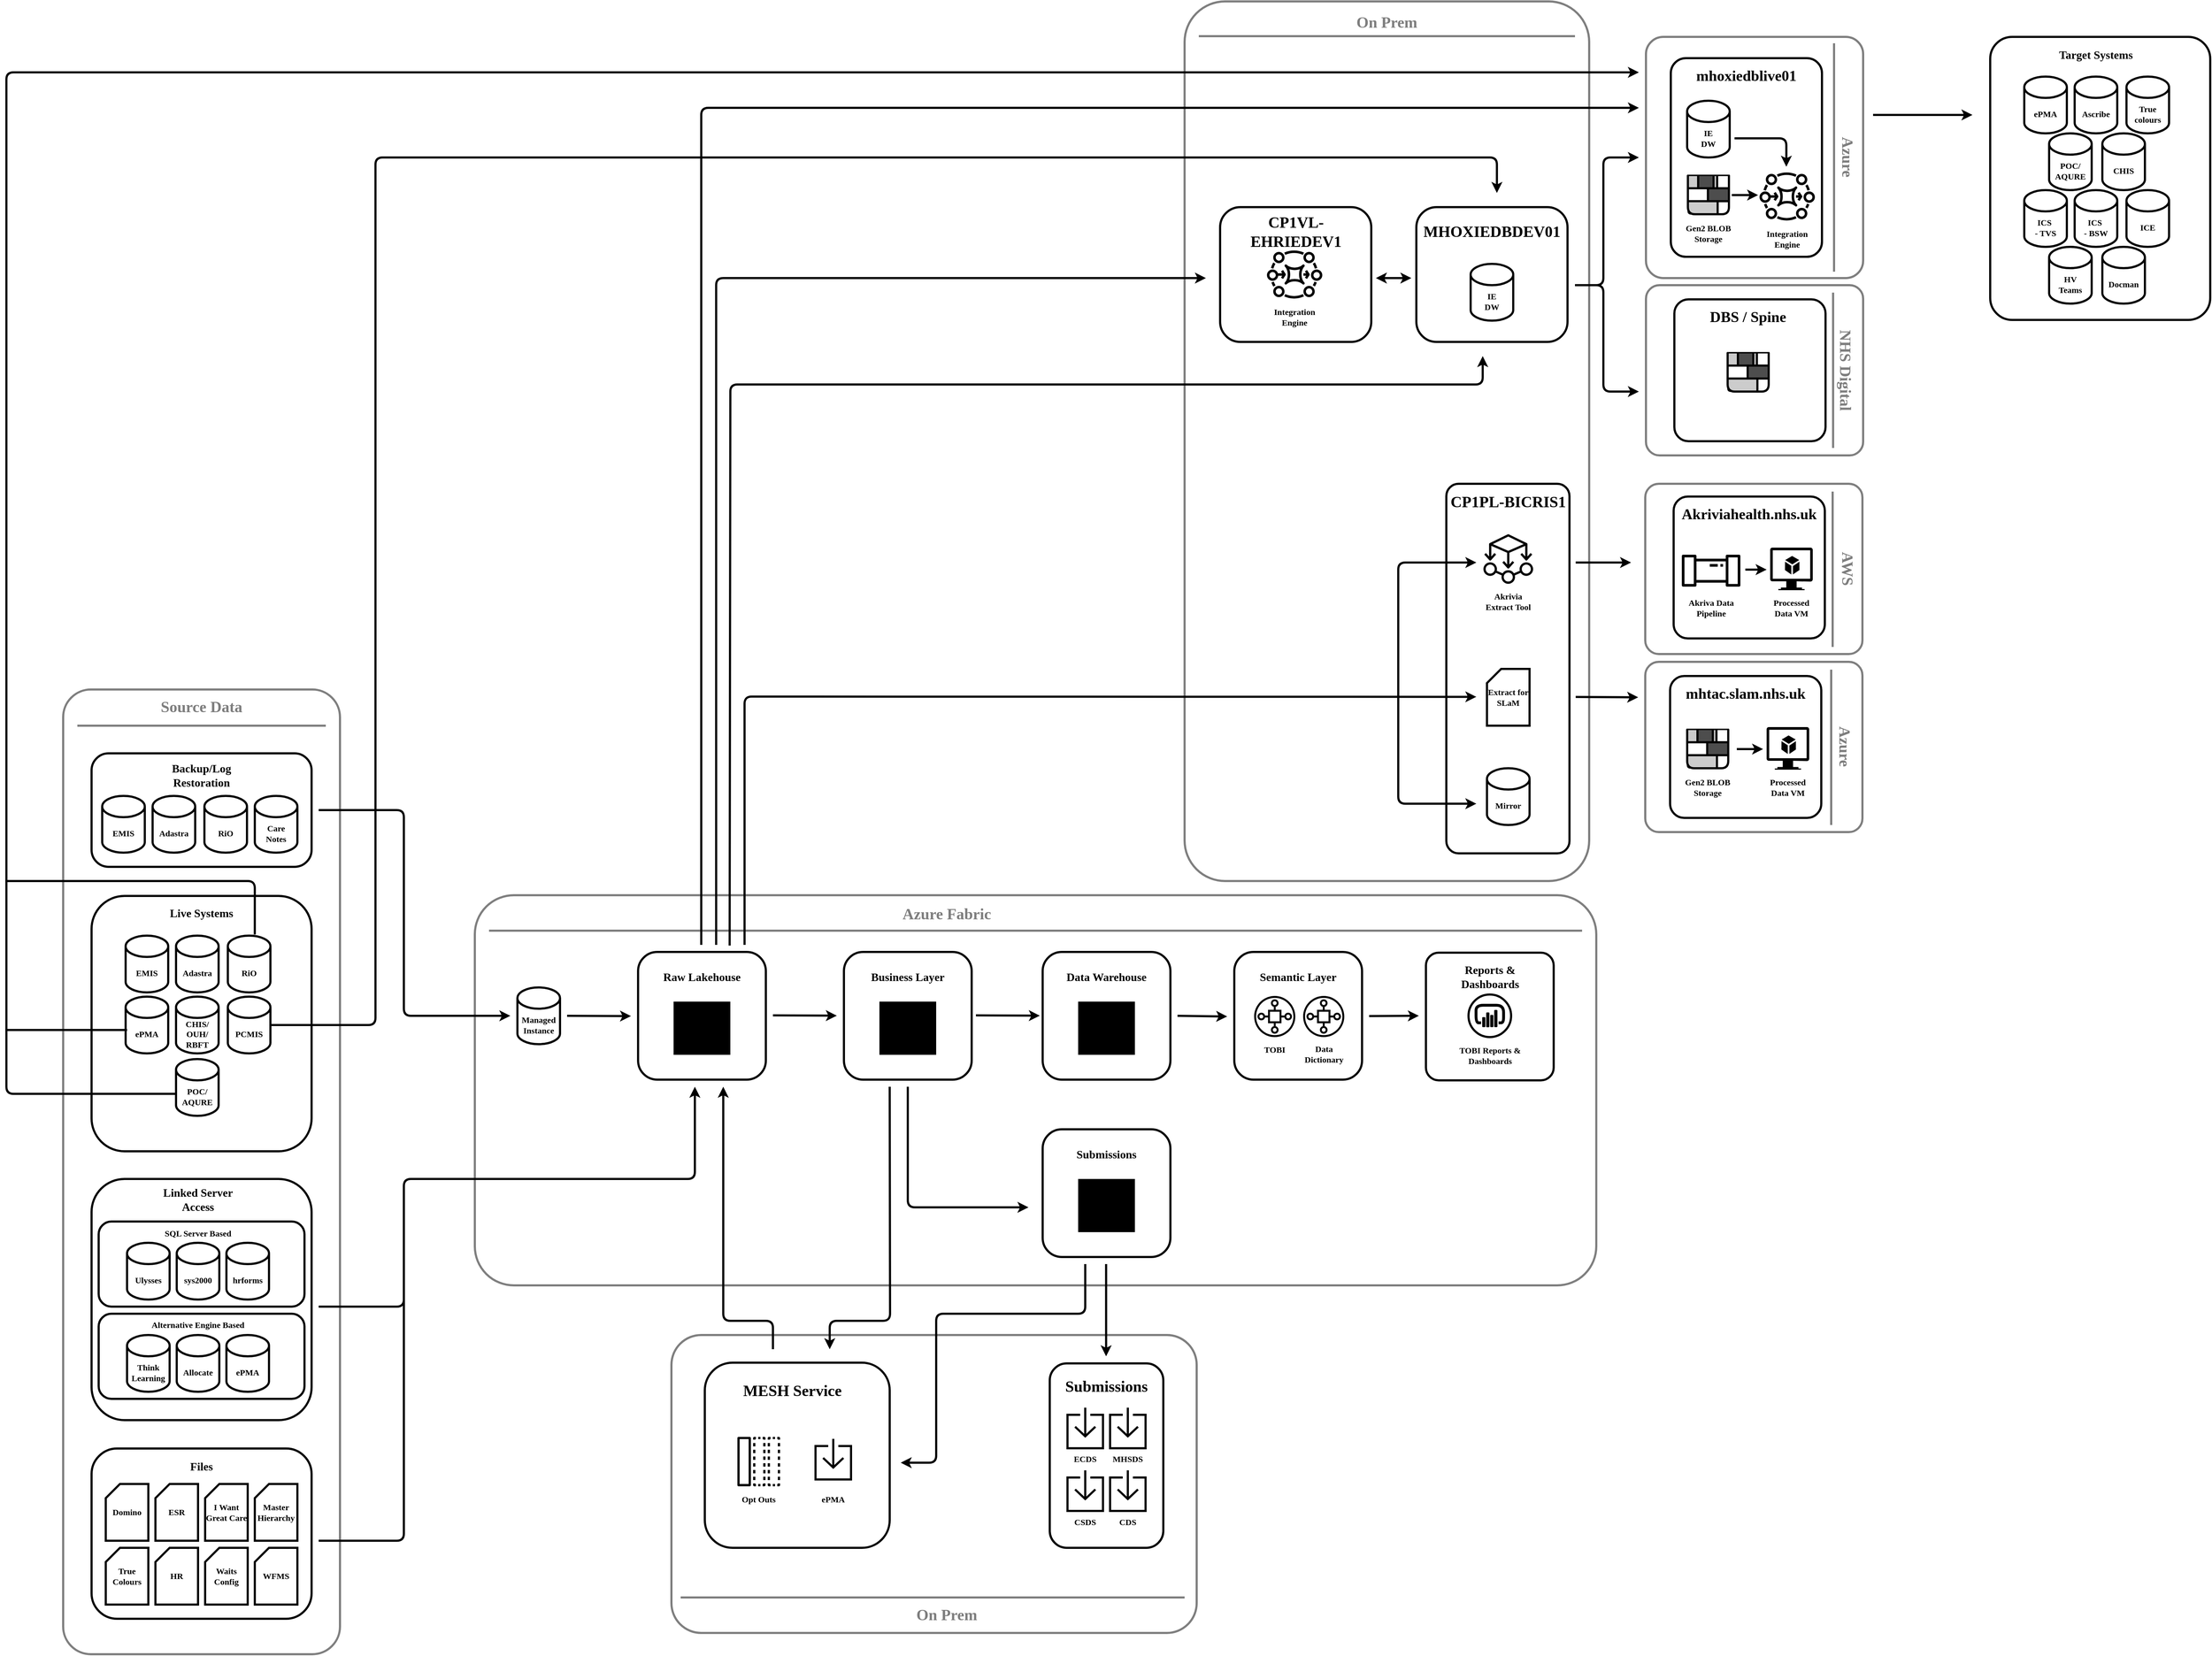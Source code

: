 <mxfile version="25.0.2">
  <diagram name="Page-1" id="9xbgpJMtXrLHUt1e8muF">
    <mxGraphModel dx="2284" dy="3174" grid="1" gridSize="10" guides="1" tooltips="1" connect="1" arrows="1" fold="1" page="1" pageScale="1" pageWidth="850" pageHeight="1100" math="0" shadow="0">
      <root>
        <mxCell id="0" />
        <mxCell id="1" parent="0" />
        <mxCell id="ukiQFThfRHP9KPYJV5Xr-1" value="" style="rounded=1;whiteSpace=wrap;html=1;strokeWidth=3;arcSize=10;textOpacity=50;opacity=50;movable=1;resizable=1;rotatable=1;deletable=1;editable=1;locked=0;connectable=1;" vertex="1" parent="1">
          <mxGeometry x="817" y="380" width="740" height="420" as="geometry" />
        </mxCell>
        <mxCell id="ukiQFThfRHP9KPYJV5Xr-2" value="" style="rounded=1;whiteSpace=wrap;html=1;strokeWidth=3;arcSize=10;textOpacity=50;opacity=50;movable=1;resizable=1;rotatable=1;deletable=1;editable=1;locked=0;connectable=1;" vertex="1" parent="1">
          <mxGeometry x="1540" y="-1500" width="570" height="1240" as="geometry" />
        </mxCell>
        <mxCell id="ukiQFThfRHP9KPYJV5Xr-3" value="" style="rounded=1;whiteSpace=wrap;html=1;strokeWidth=3;arcSize=10;textOpacity=50;opacity=50;movable=0;resizable=0;rotatable=0;deletable=0;editable=0;locked=1;connectable=0;" vertex="1" parent="1">
          <mxGeometry x="540" y="-240" width="1580" height="550" as="geometry" />
        </mxCell>
        <mxCell id="ukiQFThfRHP9KPYJV5Xr-4" value="" style="rounded=1;whiteSpace=wrap;html=1;strokeWidth=3;arcSize=10;textOpacity=50;opacity=50;movable=0;resizable=0;rotatable=0;deletable=0;editable=0;locked=1;connectable=0;" vertex="1" parent="1">
          <mxGeometry x="-40" y="-530" width="390" height="1360" as="geometry" />
        </mxCell>
        <mxCell id="ukiQFThfRHP9KPYJV5Xr-5" value="" style="group" vertex="1" connectable="0" parent="1">
          <mxGeometry y="-440" width="310" height="160" as="geometry" />
        </mxCell>
        <mxCell id="ukiQFThfRHP9KPYJV5Xr-6" value="" style="rounded=1;whiteSpace=wrap;html=1;strokeWidth=3;" vertex="1" parent="ukiQFThfRHP9KPYJV5Xr-5">
          <mxGeometry width="310" height="160" as="geometry" />
        </mxCell>
        <mxCell id="ukiQFThfRHP9KPYJV5Xr-7" value="Backup/Log Restoration" style="text;html=1;align=center;verticalAlign=middle;whiteSpace=wrap;rounded=0;fontFamily=Nova Round;fontSize=16;fontStyle=1" vertex="1" parent="ukiQFThfRHP9KPYJV5Xr-5">
          <mxGeometry x="100" y="6" width="110" height="50" as="geometry" />
        </mxCell>
        <mxCell id="ukiQFThfRHP9KPYJV5Xr-8" value="&lt;font face=&quot;Nova Round&quot;&gt;&lt;b&gt;EMIS&lt;/b&gt;&lt;/font&gt;" style="shape=cylinder3;whiteSpace=wrap;html=1;boundedLbl=1;backgroundOutline=1;size=15;strokeWidth=3;" vertex="1" parent="ukiQFThfRHP9KPYJV5Xr-5">
          <mxGeometry x="15" y="60" width="60" height="80" as="geometry" />
        </mxCell>
        <mxCell id="ukiQFThfRHP9KPYJV5Xr-9" value="&lt;font face=&quot;Nova Round&quot;&gt;&lt;b&gt;RiO&lt;/b&gt;&lt;/font&gt;" style="shape=cylinder3;whiteSpace=wrap;html=1;boundedLbl=1;backgroundOutline=1;size=15;strokeWidth=3;" vertex="1" parent="ukiQFThfRHP9KPYJV5Xr-5">
          <mxGeometry x="159" y="60" width="60" height="80" as="geometry" />
        </mxCell>
        <mxCell id="ukiQFThfRHP9KPYJV5Xr-10" value="&lt;font face=&quot;Nova Round&quot;&gt;&lt;b&gt;Care&lt;/b&gt;&lt;/font&gt;&lt;div&gt;&lt;font face=&quot;Nova Round&quot;&gt;&lt;b&gt;Notes&lt;/b&gt;&lt;/font&gt;&lt;/div&gt;" style="shape=cylinder3;whiteSpace=wrap;html=1;boundedLbl=1;backgroundOutline=1;size=15;strokeWidth=3;" vertex="1" parent="ukiQFThfRHP9KPYJV5Xr-5">
          <mxGeometry x="230" y="60" width="60" height="80" as="geometry" />
        </mxCell>
        <mxCell id="ukiQFThfRHP9KPYJV5Xr-11" value="&lt;font face=&quot;Nova Round&quot;&gt;&lt;b&gt;Adastra&lt;/b&gt;&lt;/font&gt;" style="shape=cylinder3;whiteSpace=wrap;html=1;boundedLbl=1;backgroundOutline=1;size=15;strokeWidth=3;" vertex="1" parent="ukiQFThfRHP9KPYJV5Xr-5">
          <mxGeometry x="86" y="60" width="60" height="80" as="geometry" />
        </mxCell>
        <mxCell id="ukiQFThfRHP9KPYJV5Xr-12" value="Source Data" style="text;html=1;align=center;verticalAlign=middle;whiteSpace=wrap;rounded=0;fontFamily=Nova Round;fontStyle=1;fontSize=22;textOpacity=50;opacity=50;" vertex="1" parent="1">
          <mxGeometry x="40" y="-520" width="230" height="30" as="geometry" />
        </mxCell>
        <mxCell id="ukiQFThfRHP9KPYJV5Xr-13" value="" style="endArrow=none;html=1;rounded=0;strokeWidth=3;textOpacity=50;opacity=50;" edge="1" parent="1">
          <mxGeometry width="50" height="50" relative="1" as="geometry">
            <mxPoint x="-20" y="-479" as="sourcePoint" />
            <mxPoint x="330" y="-479" as="targetPoint" />
          </mxGeometry>
        </mxCell>
        <mxCell id="ukiQFThfRHP9KPYJV5Xr-14" value="" style="group" vertex="1" connectable="0" parent="1">
          <mxGeometry y="160" width="310" height="340" as="geometry" />
        </mxCell>
        <mxCell id="ukiQFThfRHP9KPYJV5Xr-15" value="" style="rounded=1;whiteSpace=wrap;html=1;strokeWidth=3;" vertex="1" parent="ukiQFThfRHP9KPYJV5Xr-14">
          <mxGeometry width="310" height="340" as="geometry" />
        </mxCell>
        <mxCell id="ukiQFThfRHP9KPYJV5Xr-16" value="Linked Server Access" style="text;html=1;align=center;verticalAlign=middle;whiteSpace=wrap;rounded=0;fontFamily=Nova Round;fontSize=16;fontStyle=1" vertex="1" parent="ukiQFThfRHP9KPYJV5Xr-14">
          <mxGeometry x="95" y="4" width="110" height="50" as="geometry" />
        </mxCell>
        <mxCell id="ukiQFThfRHP9KPYJV5Xr-17" value="" style="group" vertex="1" connectable="0" parent="ukiQFThfRHP9KPYJV5Xr-14">
          <mxGeometry x="10" y="190" width="290" height="120" as="geometry" />
        </mxCell>
        <mxCell id="ukiQFThfRHP9KPYJV5Xr-18" value="" style="rounded=1;whiteSpace=wrap;html=1;strokeWidth=3;" vertex="1" parent="ukiQFThfRHP9KPYJV5Xr-17">
          <mxGeometry width="290" height="120" as="geometry" />
        </mxCell>
        <mxCell id="ukiQFThfRHP9KPYJV5Xr-19" value="Alternative Engine Based" style="text;html=1;align=center;verticalAlign=middle;whiteSpace=wrap;rounded=0;fontFamily=Nova Round;fontSize=12;fontStyle=1" vertex="1" parent="ukiQFThfRHP9KPYJV5Xr-17">
          <mxGeometry x="40" y="6" width="200" height="20" as="geometry" />
        </mxCell>
        <mxCell id="ukiQFThfRHP9KPYJV5Xr-20" value="&lt;font face=&quot;Nova Round&quot;&gt;&lt;b&gt;Think Learning&lt;/b&gt;&lt;/font&gt;" style="shape=cylinder3;whiteSpace=wrap;html=1;boundedLbl=1;backgroundOutline=1;size=15;strokeWidth=3;" vertex="1" parent="ukiQFThfRHP9KPYJV5Xr-17">
          <mxGeometry x="40" y="30" width="60" height="80" as="geometry" />
        </mxCell>
        <mxCell id="ukiQFThfRHP9KPYJV5Xr-21" value="&lt;font face=&quot;Nova Round&quot;&gt;&lt;b&gt;Allocate&lt;/b&gt;&lt;/font&gt;" style="shape=cylinder3;whiteSpace=wrap;html=1;boundedLbl=1;backgroundOutline=1;size=15;strokeWidth=3;" vertex="1" parent="ukiQFThfRHP9KPYJV5Xr-17">
          <mxGeometry x="110" y="30" width="60" height="80" as="geometry" />
        </mxCell>
        <mxCell id="ukiQFThfRHP9KPYJV5Xr-22" value="&lt;font face=&quot;Nova Round&quot;&gt;&lt;b&gt;ePMA&lt;/b&gt;&lt;/font&gt;" style="shape=cylinder3;whiteSpace=wrap;html=1;boundedLbl=1;backgroundOutline=1;size=15;strokeWidth=3;" vertex="1" parent="ukiQFThfRHP9KPYJV5Xr-17">
          <mxGeometry x="180" y="30" width="60" height="80" as="geometry" />
        </mxCell>
        <mxCell id="ukiQFThfRHP9KPYJV5Xr-23" value="" style="group" vertex="1" connectable="0" parent="ukiQFThfRHP9KPYJV5Xr-14">
          <mxGeometry x="10" y="60" width="290" height="120" as="geometry" />
        </mxCell>
        <mxCell id="ukiQFThfRHP9KPYJV5Xr-24" value="" style="rounded=1;whiteSpace=wrap;html=1;strokeWidth=3;" vertex="1" parent="ukiQFThfRHP9KPYJV5Xr-23">
          <mxGeometry width="290" height="120" as="geometry" />
        </mxCell>
        <mxCell id="ukiQFThfRHP9KPYJV5Xr-25" value="SQL Server Based" style="text;html=1;align=center;verticalAlign=middle;whiteSpace=wrap;rounded=0;fontFamily=Nova Round;fontSize=12;fontStyle=1" vertex="1" parent="ukiQFThfRHP9KPYJV5Xr-23">
          <mxGeometry x="85" y="7" width="110" height="20" as="geometry" />
        </mxCell>
        <mxCell id="ukiQFThfRHP9KPYJV5Xr-26" value="&lt;font face=&quot;Nova Round&quot;&gt;&lt;b&gt;sys2000&lt;/b&gt;&lt;/font&gt;" style="shape=cylinder3;whiteSpace=wrap;html=1;boundedLbl=1;backgroundOutline=1;size=15;strokeWidth=3;" vertex="1" parent="ukiQFThfRHP9KPYJV5Xr-23">
          <mxGeometry x="110" y="30" width="60" height="80" as="geometry" />
        </mxCell>
        <mxCell id="ukiQFThfRHP9KPYJV5Xr-27" value="&lt;font face=&quot;Nova Round&quot;&gt;&lt;b&gt;hrforms&lt;/b&gt;&lt;/font&gt;" style="shape=cylinder3;whiteSpace=wrap;html=1;boundedLbl=1;backgroundOutline=1;size=15;strokeWidth=3;" vertex="1" parent="ukiQFThfRHP9KPYJV5Xr-23">
          <mxGeometry x="180" y="30" width="60" height="80" as="geometry" />
        </mxCell>
        <mxCell id="ukiQFThfRHP9KPYJV5Xr-28" value="&lt;font face=&quot;Nova Round&quot;&gt;&lt;b&gt;Ulysses&lt;/b&gt;&lt;/font&gt;" style="shape=cylinder3;whiteSpace=wrap;html=1;boundedLbl=1;backgroundOutline=1;size=15;strokeWidth=3;" vertex="1" parent="ukiQFThfRHP9KPYJV5Xr-23">
          <mxGeometry x="40" y="30" width="60" height="80" as="geometry" />
        </mxCell>
        <mxCell id="ukiQFThfRHP9KPYJV5Xr-29" value="" style="group" vertex="1" connectable="0" parent="1">
          <mxGeometry y="540" width="310" height="240" as="geometry" />
        </mxCell>
        <mxCell id="ukiQFThfRHP9KPYJV5Xr-30" value="" style="rounded=1;whiteSpace=wrap;html=1;strokeWidth=3;" vertex="1" parent="ukiQFThfRHP9KPYJV5Xr-29">
          <mxGeometry width="310" height="240" as="geometry" />
        </mxCell>
        <mxCell id="ukiQFThfRHP9KPYJV5Xr-31" value="Files" style="text;html=1;align=center;verticalAlign=middle;whiteSpace=wrap;rounded=0;fontFamily=Nova Round;fontSize=16;fontStyle=1" vertex="1" parent="ukiQFThfRHP9KPYJV5Xr-29">
          <mxGeometry x="100" y="10" width="110" height="30" as="geometry" />
        </mxCell>
        <mxCell id="ukiQFThfRHP9KPYJV5Xr-32" value="&lt;font face=&quot;Nova Round&quot;&gt;&lt;b&gt;Domino&lt;/b&gt;&lt;/font&gt;" style="shape=card;whiteSpace=wrap;html=1;strokeWidth=3;size=20;" vertex="1" parent="ukiQFThfRHP9KPYJV5Xr-29">
          <mxGeometry x="20" y="50" width="60" height="80" as="geometry" />
        </mxCell>
        <mxCell id="ukiQFThfRHP9KPYJV5Xr-33" value="&lt;font face=&quot;Nova Round&quot;&gt;&lt;b&gt;ESR&lt;/b&gt;&lt;/font&gt;" style="shape=card;whiteSpace=wrap;html=1;strokeWidth=3;size=20;" vertex="1" parent="ukiQFThfRHP9KPYJV5Xr-29">
          <mxGeometry x="90" y="50" width="60" height="80" as="geometry" />
        </mxCell>
        <mxCell id="ukiQFThfRHP9KPYJV5Xr-34" value="&lt;font face=&quot;Nova Round&quot;&gt;&lt;b&gt;I Want Great Care&lt;/b&gt;&lt;/font&gt;" style="shape=card;whiteSpace=wrap;html=1;strokeWidth=3;size=20;" vertex="1" parent="ukiQFThfRHP9KPYJV5Xr-29">
          <mxGeometry x="160" y="50" width="60" height="80" as="geometry" />
        </mxCell>
        <mxCell id="ukiQFThfRHP9KPYJV5Xr-35" value="&lt;font face=&quot;Nova Round&quot;&gt;&lt;b&gt;Master Hierarchy&lt;/b&gt;&lt;/font&gt;" style="shape=card;whiteSpace=wrap;html=1;strokeWidth=3;size=20;" vertex="1" parent="ukiQFThfRHP9KPYJV5Xr-29">
          <mxGeometry x="230" y="50" width="60" height="80" as="geometry" />
        </mxCell>
        <mxCell id="ukiQFThfRHP9KPYJV5Xr-36" value="&lt;font face=&quot;Nova Round&quot;&gt;&lt;b&gt;True Colours&lt;/b&gt;&lt;/font&gt;" style="shape=card;whiteSpace=wrap;html=1;strokeWidth=3;size=20;" vertex="1" parent="ukiQFThfRHP9KPYJV5Xr-29">
          <mxGeometry x="20" y="140" width="60" height="80" as="geometry" />
        </mxCell>
        <mxCell id="ukiQFThfRHP9KPYJV5Xr-37" value="&lt;font face=&quot;Nova Round&quot;&gt;&lt;b&gt;WFMS&lt;/b&gt;&lt;/font&gt;" style="shape=card;whiteSpace=wrap;html=1;strokeWidth=3;size=20;" vertex="1" parent="ukiQFThfRHP9KPYJV5Xr-29">
          <mxGeometry x="230" y="140" width="60" height="80" as="geometry" />
        </mxCell>
        <mxCell id="ukiQFThfRHP9KPYJV5Xr-38" value="&lt;font face=&quot;Nova Round&quot;&gt;&lt;b&gt;HR&lt;/b&gt;&lt;/font&gt;" style="shape=card;whiteSpace=wrap;html=1;strokeWidth=3;size=20;" vertex="1" parent="ukiQFThfRHP9KPYJV5Xr-29">
          <mxGeometry x="90" y="140" width="60" height="80" as="geometry" />
        </mxCell>
        <mxCell id="ukiQFThfRHP9KPYJV5Xr-39" value="&lt;font face=&quot;Nova Round&quot;&gt;&lt;b&gt;Waits Config&lt;/b&gt;&lt;/font&gt;" style="shape=card;whiteSpace=wrap;html=1;strokeWidth=3;size=20;" vertex="1" parent="ukiQFThfRHP9KPYJV5Xr-29">
          <mxGeometry x="160" y="140" width="60" height="80" as="geometry" />
        </mxCell>
        <mxCell id="ukiQFThfRHP9KPYJV5Xr-40" value="&lt;font face=&quot;Nova Round&quot;&gt;&lt;b&gt;Managed Instance&lt;/b&gt;&lt;/font&gt;" style="shape=cylinder3;whiteSpace=wrap;html=1;boundedLbl=1;backgroundOutline=1;size=15;strokeWidth=3;" vertex="1" parent="1">
          <mxGeometry x="600" y="-110" width="60" height="80" as="geometry" />
        </mxCell>
        <mxCell id="ukiQFThfRHP9KPYJV5Xr-41" value="" style="group" vertex="1" connectable="0" parent="1">
          <mxGeometry x="770" y="-160" width="180" height="180" as="geometry" />
        </mxCell>
        <mxCell id="ukiQFThfRHP9KPYJV5Xr-42" value="" style="rounded=1;whiteSpace=wrap;html=1;strokeWidth=3;movable=1;resizable=1;rotatable=1;deletable=1;editable=1;locked=0;connectable=1;" vertex="1" parent="ukiQFThfRHP9KPYJV5Xr-41">
          <mxGeometry width="180" height="180" as="geometry" />
        </mxCell>
        <mxCell id="ukiQFThfRHP9KPYJV5Xr-43" value="" style="points=[];aspect=fixed;html=1;align=center;shadow=0;dashed=0;fillColor=#000000;strokeColor=none;shape=mxgraph.alibaba_cloud.dlf_data_lake_formation;" vertex="1" parent="ukiQFThfRHP9KPYJV5Xr-41">
          <mxGeometry x="50.02" y="70" width="79.95" height="75" as="geometry" />
        </mxCell>
        <mxCell id="ukiQFThfRHP9KPYJV5Xr-44" value="Raw Lakehouse" style="text;html=1;align=center;verticalAlign=middle;whiteSpace=wrap;rounded=0;fontFamily=Nova Round;fontSize=16;fontStyle=1" vertex="1" parent="ukiQFThfRHP9KPYJV5Xr-41">
          <mxGeometry y="10" width="180" height="50" as="geometry" />
        </mxCell>
        <mxCell id="ukiQFThfRHP9KPYJV5Xr-45" value="" style="group" vertex="1" connectable="0" parent="1">
          <mxGeometry x="1060" y="-160" width="180" height="180" as="geometry" />
        </mxCell>
        <mxCell id="ukiQFThfRHP9KPYJV5Xr-46" value="" style="rounded=1;whiteSpace=wrap;html=1;strokeWidth=3;movable=1;resizable=1;rotatable=1;deletable=1;editable=1;locked=0;connectable=1;" vertex="1" parent="ukiQFThfRHP9KPYJV5Xr-45">
          <mxGeometry width="180" height="180" as="geometry" />
        </mxCell>
        <mxCell id="ukiQFThfRHP9KPYJV5Xr-47" value="" style="points=[];aspect=fixed;html=1;align=center;shadow=0;dashed=0;fillColor=#000000;strokeColor=none;shape=mxgraph.alibaba_cloud.dlf_data_lake_formation;" vertex="1" parent="ukiQFThfRHP9KPYJV5Xr-45">
          <mxGeometry x="50.02" y="70" width="79.95" height="75" as="geometry" />
        </mxCell>
        <mxCell id="ukiQFThfRHP9KPYJV5Xr-48" value="Business Layer" style="text;html=1;align=center;verticalAlign=middle;whiteSpace=wrap;rounded=0;fontFamily=Nova Round;fontSize=16;fontStyle=1" vertex="1" parent="ukiQFThfRHP9KPYJV5Xr-45">
          <mxGeometry y="10" width="180" height="50" as="geometry" />
        </mxCell>
        <mxCell id="ukiQFThfRHP9KPYJV5Xr-49" value="" style="group" vertex="1" connectable="0" parent="1">
          <mxGeometry x="1340" y="-160" width="180" height="180" as="geometry" />
        </mxCell>
        <mxCell id="ukiQFThfRHP9KPYJV5Xr-50" value="" style="rounded=1;whiteSpace=wrap;html=1;strokeWidth=3;movable=1;resizable=1;rotatable=1;deletable=1;editable=1;locked=0;connectable=1;" vertex="1" parent="ukiQFThfRHP9KPYJV5Xr-49">
          <mxGeometry width="180" height="180" as="geometry" />
        </mxCell>
        <mxCell id="ukiQFThfRHP9KPYJV5Xr-51" value="" style="points=[];aspect=fixed;html=1;align=center;shadow=0;dashed=0;fillColor=#000000;strokeColor=none;shape=mxgraph.alibaba_cloud.dlf_data_lake_formation;" vertex="1" parent="ukiQFThfRHP9KPYJV5Xr-49">
          <mxGeometry x="50.02" y="70" width="79.95" height="75" as="geometry" />
        </mxCell>
        <mxCell id="ukiQFThfRHP9KPYJV5Xr-52" value="Data Warehouse" style="text;html=1;align=center;verticalAlign=middle;whiteSpace=wrap;rounded=0;fontFamily=Nova Round;fontSize=16;fontStyle=1" vertex="1" parent="ukiQFThfRHP9KPYJV5Xr-49">
          <mxGeometry y="10" width="180" height="50" as="geometry" />
        </mxCell>
        <mxCell id="ukiQFThfRHP9KPYJV5Xr-53" value="" style="group" vertex="1" connectable="0" parent="1">
          <mxGeometry x="1340" y="90" width="180" height="180" as="geometry" />
        </mxCell>
        <mxCell id="ukiQFThfRHP9KPYJV5Xr-54" value="" style="rounded=1;whiteSpace=wrap;html=1;strokeWidth=3;movable=1;resizable=1;rotatable=1;deletable=1;editable=1;locked=0;connectable=1;" vertex="1" parent="ukiQFThfRHP9KPYJV5Xr-53">
          <mxGeometry width="180" height="180" as="geometry" />
        </mxCell>
        <mxCell id="ukiQFThfRHP9KPYJV5Xr-55" value="" style="points=[];aspect=fixed;html=1;align=center;shadow=0;dashed=0;fillColor=#000000;strokeColor=none;shape=mxgraph.alibaba_cloud.dlf_data_lake_formation;" vertex="1" parent="ukiQFThfRHP9KPYJV5Xr-53">
          <mxGeometry x="50.02" y="70" width="79.95" height="75" as="geometry" />
        </mxCell>
        <mxCell id="ukiQFThfRHP9KPYJV5Xr-56" value="Submissions" style="text;html=1;align=center;verticalAlign=middle;whiteSpace=wrap;rounded=0;fontFamily=Nova Round;fontSize=16;fontStyle=1" vertex="1" parent="ukiQFThfRHP9KPYJV5Xr-53">
          <mxGeometry y="10" width="180" height="50" as="geometry" />
        </mxCell>
        <mxCell id="ukiQFThfRHP9KPYJV5Xr-57" value="" style="group" vertex="1" connectable="0" parent="1">
          <mxGeometry x="1610" y="-160" width="180" height="180" as="geometry" />
        </mxCell>
        <mxCell id="ukiQFThfRHP9KPYJV5Xr-58" value="" style="rounded=1;whiteSpace=wrap;html=1;strokeWidth=3;movable=1;resizable=1;rotatable=1;deletable=1;editable=1;locked=0;connectable=1;" vertex="1" parent="ukiQFThfRHP9KPYJV5Xr-57">
          <mxGeometry width="180" height="180" as="geometry" />
        </mxCell>
        <mxCell id="ukiQFThfRHP9KPYJV5Xr-59" value="Semantic Layer" style="text;html=1;align=center;verticalAlign=middle;whiteSpace=wrap;rounded=0;fontFamily=Nova Round;fontSize=16;fontStyle=1" vertex="1" parent="ukiQFThfRHP9KPYJV5Xr-57">
          <mxGeometry y="10" width="180" height="50" as="geometry" />
        </mxCell>
        <mxCell id="ukiQFThfRHP9KPYJV5Xr-60" value="" style="group" vertex="1" connectable="0" parent="ukiQFThfRHP9KPYJV5Xr-57">
          <mxGeometry x="27" y="62.0" width="129" height="97.76" as="geometry" />
        </mxCell>
        <mxCell id="ukiQFThfRHP9KPYJV5Xr-61" value="" style="sketch=0;outlineConnect=0;fontColor=#232F3E;gradientColor=none;fillColor=#000000;strokeColor=none;dashed=0;verticalLabelPosition=bottom;verticalAlign=top;align=center;html=1;fontSize=12;fontStyle=0;aspect=fixed;pointerEvents=1;shape=mxgraph.aws4.iot_sitewise_asset_model;" vertex="1" parent="ukiQFThfRHP9KPYJV5Xr-60">
          <mxGeometry x="1" width="58" height="58" as="geometry" />
        </mxCell>
        <mxCell id="ukiQFThfRHP9KPYJV5Xr-62" value="TOBI" style="text;html=1;align=center;verticalAlign=middle;whiteSpace=wrap;rounded=0;fontStyle=1;fontFamily=Nova Round;" vertex="1" parent="ukiQFThfRHP9KPYJV5Xr-60">
          <mxGeometry y="60.32" width="60" height="31.2" as="geometry" />
        </mxCell>
        <mxCell id="ukiQFThfRHP9KPYJV5Xr-63" value="" style="sketch=0;outlineConnect=0;fontColor=#232F3E;gradientColor=none;fillColor=#000000;strokeColor=none;dashed=0;verticalLabelPosition=bottom;verticalAlign=top;align=center;html=1;fontSize=12;fontStyle=0;aspect=fixed;pointerEvents=1;shape=mxgraph.aws4.iot_sitewise_asset_model;" vertex="1" parent="ukiQFThfRHP9KPYJV5Xr-60">
          <mxGeometry x="70" width="58" height="58" as="geometry" />
        </mxCell>
        <mxCell id="ukiQFThfRHP9KPYJV5Xr-64" value="Data Dictionary" style="text;html=1;align=center;verticalAlign=middle;whiteSpace=wrap;rounded=0;fontStyle=1;fontFamily=Nova Round;" vertex="1" parent="ukiQFThfRHP9KPYJV5Xr-60">
          <mxGeometry x="70" y="66.56" width="59" height="31.2" as="geometry" />
        </mxCell>
        <mxCell id="ukiQFThfRHP9KPYJV5Xr-65" value="" style="group" vertex="1" connectable="0" parent="1">
          <mxGeometry x="1350" y="420" width="160" height="260" as="geometry" />
        </mxCell>
        <mxCell id="ukiQFThfRHP9KPYJV5Xr-66" value="" style="rounded=1;whiteSpace=wrap;html=1;strokeWidth=3;" vertex="1" parent="ukiQFThfRHP9KPYJV5Xr-65">
          <mxGeometry width="160" height="260" as="geometry" />
        </mxCell>
        <mxCell id="ukiQFThfRHP9KPYJV5Xr-67" value="" style="group" vertex="1" connectable="0" parent="ukiQFThfRHP9KPYJV5Xr-65">
          <mxGeometry x="20" y="62.4" width="120" height="176.8" as="geometry" />
        </mxCell>
        <mxCell id="ukiQFThfRHP9KPYJV5Xr-68" value="" style="html=1;verticalLabelPosition=bottom;align=center;labelBackgroundColor=#ffffff;verticalAlign=top;strokeWidth=3;strokeColor=#000000;shadow=0;dashed=0;shape=mxgraph.ios7.icons.down;" vertex="1" parent="ukiQFThfRHP9KPYJV5Xr-67">
          <mxGeometry x="5" width="50" height="57.2" as="geometry" />
        </mxCell>
        <mxCell id="ukiQFThfRHP9KPYJV5Xr-69" value="ECDS" style="text;html=1;align=center;verticalAlign=middle;whiteSpace=wrap;rounded=0;fontStyle=1;fontFamily=Nova Round;" vertex="1" parent="ukiQFThfRHP9KPYJV5Xr-67">
          <mxGeometry y="57.2" width="60" height="31.2" as="geometry" />
        </mxCell>
        <mxCell id="ukiQFThfRHP9KPYJV5Xr-70" value="" style="html=1;verticalLabelPosition=bottom;align=center;labelBackgroundColor=#ffffff;verticalAlign=top;strokeWidth=3;strokeColor=#000000;shadow=0;dashed=0;shape=mxgraph.ios7.icons.down;" vertex="1" parent="ukiQFThfRHP9KPYJV5Xr-67">
          <mxGeometry x="5" y="88.4" width="50" height="57.2" as="geometry" />
        </mxCell>
        <mxCell id="ukiQFThfRHP9KPYJV5Xr-71" value="CSDS" style="text;html=1;align=center;verticalAlign=middle;whiteSpace=wrap;rounded=0;fontStyle=1;fontFamily=Nova Round;" vertex="1" parent="ukiQFThfRHP9KPYJV5Xr-67">
          <mxGeometry y="145.6" width="60" height="31.2" as="geometry" />
        </mxCell>
        <mxCell id="ukiQFThfRHP9KPYJV5Xr-72" value="" style="html=1;verticalLabelPosition=bottom;align=center;labelBackgroundColor=#ffffff;verticalAlign=top;strokeWidth=3;strokeColor=#000000;shadow=0;dashed=0;shape=mxgraph.ios7.icons.down;" vertex="1" parent="ukiQFThfRHP9KPYJV5Xr-67">
          <mxGeometry x="65" width="50" height="57.2" as="geometry" />
        </mxCell>
        <mxCell id="ukiQFThfRHP9KPYJV5Xr-73" value="MHSDS" style="text;html=1;align=center;verticalAlign=middle;whiteSpace=wrap;rounded=0;fontStyle=1;fontFamily=Nova Round;" vertex="1" parent="ukiQFThfRHP9KPYJV5Xr-67">
          <mxGeometry x="60" y="57.2" width="60" height="31.2" as="geometry" />
        </mxCell>
        <mxCell id="ukiQFThfRHP9KPYJV5Xr-74" value="" style="html=1;verticalLabelPosition=bottom;align=center;labelBackgroundColor=#ffffff;verticalAlign=top;strokeWidth=3;strokeColor=#000000;shadow=0;dashed=0;shape=mxgraph.ios7.icons.down;" vertex="1" parent="ukiQFThfRHP9KPYJV5Xr-67">
          <mxGeometry x="65" y="88.4" width="50" height="57.2" as="geometry" />
        </mxCell>
        <mxCell id="ukiQFThfRHP9KPYJV5Xr-75" value="CDS" style="text;html=1;align=center;verticalAlign=middle;whiteSpace=wrap;rounded=0;fontStyle=1;fontFamily=Nova Round;" vertex="1" parent="ukiQFThfRHP9KPYJV5Xr-67">
          <mxGeometry x="60" y="145.6" width="60" height="31.2" as="geometry" />
        </mxCell>
        <mxCell id="ukiQFThfRHP9KPYJV5Xr-76" value="Submissions" style="text;html=1;align=center;verticalAlign=middle;whiteSpace=wrap;rounded=0;fontFamily=Nova Round;fontStyle=1;fontSize=22;" vertex="1" parent="ukiQFThfRHP9KPYJV5Xr-65">
          <mxGeometry x="5" width="150" height="66.56" as="geometry" />
        </mxCell>
        <mxCell id="ukiQFThfRHP9KPYJV5Xr-77" value="Azure Fabric" style="text;html=1;align=center;verticalAlign=middle;whiteSpace=wrap;rounded=0;fontFamily=Nova Round;fontStyle=1;fontSize=22;textOpacity=50;opacity=50;" vertex="1" parent="1">
          <mxGeometry x="1090" y="-228" width="230" height="30" as="geometry" />
        </mxCell>
        <mxCell id="ukiQFThfRHP9KPYJV5Xr-78" value="" style="endArrow=none;html=1;rounded=0;strokeWidth=3;textOpacity=50;opacity=50;" edge="1" parent="1">
          <mxGeometry width="50" height="50" relative="1" as="geometry">
            <mxPoint x="560" y="-190" as="sourcePoint" />
            <mxPoint x="2100" y="-190" as="targetPoint" />
          </mxGeometry>
        </mxCell>
        <mxCell id="ukiQFThfRHP9KPYJV5Xr-79" value="" style="group" vertex="1" connectable="0" parent="1">
          <mxGeometry x="1880" y="-159" width="180" height="180" as="geometry" />
        </mxCell>
        <mxCell id="ukiQFThfRHP9KPYJV5Xr-80" value="" style="rounded=1;whiteSpace=wrap;html=1;arcSize=10;strokeWidth=3;container=0;" vertex="1" parent="ukiQFThfRHP9KPYJV5Xr-79">
          <mxGeometry width="180" height="180" as="geometry" />
        </mxCell>
        <mxCell id="ukiQFThfRHP9KPYJV5Xr-81" value="TOBI Reports &amp;amp; Dashboards" style="text;html=1;align=center;verticalAlign=middle;whiteSpace=wrap;rounded=0;fontStyle=1;fontFamily=Nova Round;container=0;" vertex="1" parent="ukiQFThfRHP9KPYJV5Xr-79">
          <mxGeometry x="22.75" y="129" width="134.5" height="31.2" as="geometry" />
        </mxCell>
        <mxCell id="ukiQFThfRHP9KPYJV5Xr-82" value="&lt;font&gt;Reports &amp;amp; Dashboards&lt;/font&gt;" style="text;html=1;align=center;verticalAlign=middle;whiteSpace=wrap;rounded=0;fontFamily=Nova Round;fontSize=16;fontStyle=1;container=0;" vertex="1" parent="ukiQFThfRHP9KPYJV5Xr-79">
          <mxGeometry x="11.75" y="19" width="156.5" height="30" as="geometry" />
        </mxCell>
        <mxCell id="ukiQFThfRHP9KPYJV5Xr-83" value="" style="group" vertex="1" connectable="0" parent="ukiQFThfRHP9KPYJV5Xr-79">
          <mxGeometry x="60" y="59" width="60" height="60" as="geometry" />
        </mxCell>
        <mxCell id="ukiQFThfRHP9KPYJV5Xr-84" value="" style="ellipse;whiteSpace=wrap;html=1;aspect=fixed;strokeWidth=3;container=0;" vertex="1" parent="ukiQFThfRHP9KPYJV5Xr-83">
          <mxGeometry width="60" height="60" as="geometry" />
        </mxCell>
        <mxCell id="ukiQFThfRHP9KPYJV5Xr-85" value="" style="endArrow=none;html=1;rounded=1;curved=0;strokeWidth=4;" edge="1" parent="ukiQFThfRHP9KPYJV5Xr-83">
          <mxGeometry width="50" height="50" relative="1" as="geometry">
            <mxPoint x="17.656" y="39.83" as="sourcePoint" />
            <mxPoint x="42.344" y="39.83" as="targetPoint" />
            <Array as="points">
              <mxPoint x="10.602" y="39.83" />
              <mxPoint x="10.602" y="15.141" />
              <mxPoint x="49.398" y="15.141" />
              <mxPoint x="49.398" y="39.83" />
            </Array>
          </mxGeometry>
        </mxCell>
        <mxCell id="ukiQFThfRHP9KPYJV5Xr-86" value="" style="rounded=1;whiteSpace=wrap;html=1;fillColor=#000000;container=0;" vertex="1" parent="ukiQFThfRHP9KPYJV5Xr-83">
          <mxGeometry x="19.772" y="32.335" width="3.527" height="13.226" as="geometry" />
        </mxCell>
        <mxCell id="ukiQFThfRHP9KPYJV5Xr-87" value="" style="rounded=1;whiteSpace=wrap;html=1;fillColor=#000000;container=0;" vertex="1" parent="ukiQFThfRHP9KPYJV5Xr-83">
          <mxGeometry x="25.415" y="25.722" width="3.527" height="19.927" as="geometry" />
        </mxCell>
        <mxCell id="ukiQFThfRHP9KPYJV5Xr-88" value="" style="rounded=1;whiteSpace=wrap;html=1;fillColor=#000000;container=0;" vertex="1" parent="ukiQFThfRHP9KPYJV5Xr-83">
          <mxGeometry x="31.058" y="29.249" width="3.527" height="16.312" as="geometry" />
        </mxCell>
        <mxCell id="ukiQFThfRHP9KPYJV5Xr-89" value="" style="rounded=1;whiteSpace=wrap;html=1;fillColor=#000000;container=0;" vertex="1" parent="ukiQFThfRHP9KPYJV5Xr-83">
          <mxGeometry x="36.701" y="22.195" width="3.527" height="23.366" as="geometry" />
        </mxCell>
        <mxCell id="ukiQFThfRHP9KPYJV5Xr-90" value="" style="group" vertex="1" connectable="0" parent="1">
          <mxGeometry y="-240" width="310" height="361" as="geometry" />
        </mxCell>
        <mxCell id="ukiQFThfRHP9KPYJV5Xr-91" value="" style="rounded=1;whiteSpace=wrap;html=1;strokeWidth=3;movable=1;resizable=1;rotatable=1;deletable=1;editable=1;locked=0;connectable=1;" vertex="1" parent="ukiQFThfRHP9KPYJV5Xr-90">
          <mxGeometry y="1" width="310" height="360" as="geometry" />
        </mxCell>
        <mxCell id="ukiQFThfRHP9KPYJV5Xr-92" value="Live Systems" style="text;html=1;align=center;verticalAlign=middle;whiteSpace=wrap;rounded=0;fontFamily=Nova Round;fontSize=16;fontStyle=1" vertex="1" parent="ukiQFThfRHP9KPYJV5Xr-90">
          <mxGeometry x="100" width="110" height="50" as="geometry" />
        </mxCell>
        <mxCell id="ukiQFThfRHP9KPYJV5Xr-93" value="&lt;font face=&quot;Nova Round&quot;&gt;&lt;b&gt;EMIS&lt;/b&gt;&lt;/font&gt;" style="shape=cylinder3;whiteSpace=wrap;html=1;boundedLbl=1;backgroundOutline=1;size=15;strokeWidth=3;" vertex="1" parent="ukiQFThfRHP9KPYJV5Xr-90">
          <mxGeometry x="48" y="57" width="60" height="80" as="geometry" />
        </mxCell>
        <mxCell id="ukiQFThfRHP9KPYJV5Xr-94" value="&lt;font face=&quot;Nova Round&quot;&gt;&lt;b&gt;RiO&lt;/b&gt;&lt;/font&gt;" style="shape=cylinder3;whiteSpace=wrap;html=1;boundedLbl=1;backgroundOutline=1;size=15;strokeWidth=3;" vertex="1" parent="ukiQFThfRHP9KPYJV5Xr-90">
          <mxGeometry x="192" y="57" width="60" height="80" as="geometry" />
        </mxCell>
        <mxCell id="ukiQFThfRHP9KPYJV5Xr-95" value="&lt;font face=&quot;Nova Round&quot;&gt;&lt;b&gt;PCMIS&lt;/b&gt;&lt;/font&gt;" style="shape=cylinder3;whiteSpace=wrap;html=1;boundedLbl=1;backgroundOutline=1;size=15;strokeWidth=3;" vertex="1" parent="ukiQFThfRHP9KPYJV5Xr-90">
          <mxGeometry x="192" y="143" width="60" height="80" as="geometry" />
        </mxCell>
        <mxCell id="ukiQFThfRHP9KPYJV5Xr-96" value="&lt;font face=&quot;Nova Round&quot;&gt;&lt;b&gt;Adastra&lt;/b&gt;&lt;/font&gt;" style="shape=cylinder3;whiteSpace=wrap;html=1;boundedLbl=1;backgroundOutline=1;size=15;strokeWidth=3;" vertex="1" parent="ukiQFThfRHP9KPYJV5Xr-90">
          <mxGeometry x="119" y="57" width="60" height="80" as="geometry" />
        </mxCell>
        <mxCell id="ukiQFThfRHP9KPYJV5Xr-97" value="&lt;font face=&quot;Nova Round&quot;&gt;&lt;b&gt;CHIS/&lt;/b&gt;&lt;/font&gt;&lt;div&gt;&lt;font face=&quot;Nova Round&quot;&gt;&lt;b&gt;OUH/&lt;/b&gt;&lt;/font&gt;&lt;/div&gt;&lt;div&gt;&lt;font face=&quot;Nova Round&quot;&gt;&lt;b&gt;RBFT&lt;/b&gt;&lt;/font&gt;&lt;/div&gt;" style="shape=cylinder3;whiteSpace=wrap;html=1;boundedLbl=1;backgroundOutline=1;size=15;strokeWidth=3;" vertex="1" parent="ukiQFThfRHP9KPYJV5Xr-90">
          <mxGeometry x="119" y="143" width="60" height="80" as="geometry" />
        </mxCell>
        <mxCell id="ukiQFThfRHP9KPYJV5Xr-98" value="&lt;font face=&quot;Nova Round&quot;&gt;&lt;b&gt;ePMA&lt;/b&gt;&lt;/font&gt;" style="shape=cylinder3;whiteSpace=wrap;html=1;boundedLbl=1;backgroundOutline=1;size=15;strokeWidth=3;" vertex="1" parent="ukiQFThfRHP9KPYJV5Xr-90">
          <mxGeometry x="48" y="143" width="60" height="80" as="geometry" />
        </mxCell>
        <mxCell id="ukiQFThfRHP9KPYJV5Xr-99" value="&lt;font face=&quot;Nova Round&quot;&gt;&lt;b&gt;POC/&lt;/b&gt;&lt;/font&gt;&lt;div&gt;&lt;font face=&quot;Nova Round&quot;&gt;&lt;b&gt;AQURE&lt;/b&gt;&lt;/font&gt;&lt;/div&gt;" style="shape=cylinder3;whiteSpace=wrap;html=1;boundedLbl=1;backgroundOutline=1;size=15;strokeWidth=3;" vertex="1" parent="ukiQFThfRHP9KPYJV5Xr-90">
          <mxGeometry x="119" y="231" width="60" height="80" as="geometry" />
        </mxCell>
        <mxCell id="ukiQFThfRHP9KPYJV5Xr-100" value="" style="endArrow=classic;html=1;rounded=1;strokeWidth=3;curved=0;" edge="1" parent="1">
          <mxGeometry width="50" height="50" relative="1" as="geometry">
            <mxPoint x="320" y="-360" as="sourcePoint" />
            <mxPoint x="590" y="-70" as="targetPoint" />
            <Array as="points">
              <mxPoint x="440" y="-360" />
              <mxPoint x="440" y="-70" />
            </Array>
          </mxGeometry>
        </mxCell>
        <mxCell id="ukiQFThfRHP9KPYJV5Xr-101" value="" style="endArrow=classic;html=1;rounded=1;strokeWidth=3;curved=0;" edge="1" parent="1">
          <mxGeometry width="50" height="50" relative="1" as="geometry">
            <mxPoint x="320" y="670" as="sourcePoint" />
            <mxPoint x="850" y="30" as="targetPoint" />
            <Array as="points">
              <mxPoint x="440" y="670" />
              <mxPoint x="440" y="160" />
              <mxPoint x="850" y="160" />
            </Array>
          </mxGeometry>
        </mxCell>
        <mxCell id="ukiQFThfRHP9KPYJV5Xr-102" value="" style="endArrow=none;html=1;rounded=1;strokeWidth=3;curved=0;" edge="1" parent="1">
          <mxGeometry width="50" height="50" relative="1" as="geometry">
            <mxPoint x="320" y="340" as="sourcePoint" />
            <mxPoint x="440" y="190" as="targetPoint" />
            <Array as="points">
              <mxPoint x="440" y="340" />
            </Array>
          </mxGeometry>
        </mxCell>
        <mxCell id="ukiQFThfRHP9KPYJV5Xr-103" value="" style="endArrow=classic;html=1;rounded=0;strokeWidth=3;" edge="1" parent="1">
          <mxGeometry width="50" height="50" relative="1" as="geometry">
            <mxPoint x="670" y="-70" as="sourcePoint" />
            <mxPoint x="760" y="-69.59" as="targetPoint" />
          </mxGeometry>
        </mxCell>
        <mxCell id="ukiQFThfRHP9KPYJV5Xr-104" value="" style="endArrow=classic;html=1;rounded=0;strokeWidth=3;" edge="1" parent="1">
          <mxGeometry width="50" height="50" relative="1" as="geometry">
            <mxPoint x="960" y="-70.59" as="sourcePoint" />
            <mxPoint x="1050" y="-70.18" as="targetPoint" />
          </mxGeometry>
        </mxCell>
        <mxCell id="ukiQFThfRHP9KPYJV5Xr-105" value="" style="endArrow=classic;html=1;rounded=0;strokeWidth=3;" edge="1" parent="1">
          <mxGeometry width="50" height="50" relative="1" as="geometry">
            <mxPoint x="1246" y="-70.59" as="sourcePoint" />
            <mxPoint x="1336" y="-70.18" as="targetPoint" />
          </mxGeometry>
        </mxCell>
        <mxCell id="ukiQFThfRHP9KPYJV5Xr-106" value="" style="endArrow=classic;html=1;rounded=0;strokeWidth=3;" edge="1" parent="1">
          <mxGeometry width="50" height="50" relative="1" as="geometry">
            <mxPoint x="1530" y="-70" as="sourcePoint" />
            <mxPoint x="1600" y="-69" as="targetPoint" />
          </mxGeometry>
        </mxCell>
        <mxCell id="ukiQFThfRHP9KPYJV5Xr-107" value="" style="endArrow=classic;html=1;rounded=0;strokeWidth=3;" edge="1" parent="1">
          <mxGeometry width="50" height="50" relative="1" as="geometry">
            <mxPoint x="1800" y="-69.59" as="sourcePoint" />
            <mxPoint x="1870" y="-70" as="targetPoint" />
          </mxGeometry>
        </mxCell>
        <mxCell id="ukiQFThfRHP9KPYJV5Xr-108" value="" style="endArrow=classic;html=1;rounded=1;strokeWidth=3;curved=0;" edge="1" parent="1">
          <mxGeometry width="50" height="50" relative="1" as="geometry">
            <mxPoint x="1150" y="30" as="sourcePoint" />
            <mxPoint x="1320" y="200" as="targetPoint" />
            <Array as="points">
              <mxPoint x="1150" y="200" />
            </Array>
          </mxGeometry>
        </mxCell>
        <mxCell id="ukiQFThfRHP9KPYJV5Xr-109" value="" style="group" vertex="1" connectable="0" parent="1">
          <mxGeometry x="864" y="419" width="260.5" height="261" as="geometry" />
        </mxCell>
        <mxCell id="ukiQFThfRHP9KPYJV5Xr-110" value="" style="rounded=1;whiteSpace=wrap;html=1;strokeWidth=3;container=0;" vertex="1" parent="ukiQFThfRHP9KPYJV5Xr-109">
          <mxGeometry width="260.5" height="261" as="geometry" />
        </mxCell>
        <mxCell id="ukiQFThfRHP9KPYJV5Xr-111" value="MESH Service" style="text;html=1;align=center;verticalAlign=middle;whiteSpace=wrap;rounded=0;fontFamily=Nova Round;fontStyle=1;fontSize=22;container=0;" vertex="1" parent="ukiQFThfRHP9KPYJV5Xr-109">
          <mxGeometry y="20.88" width="246.5" height="39.12" as="geometry" />
        </mxCell>
        <mxCell id="ukiQFThfRHP9KPYJV5Xr-112" value="" style="html=1;verticalLabelPosition=bottom;align=center;labelBackgroundColor=#ffffff;verticalAlign=top;strokeWidth=3;strokeColor=#000000;shadow=0;dashed=0;shape=mxgraph.ios7.icons.down;container=0;" vertex="1" parent="ukiQFThfRHP9KPYJV5Xr-109">
          <mxGeometry x="156" y="107.4" width="50" height="57.2" as="geometry" />
        </mxCell>
        <mxCell id="ukiQFThfRHP9KPYJV5Xr-113" value="ePMA" style="text;html=1;align=center;verticalAlign=middle;whiteSpace=wrap;rounded=0;fontStyle=1;fontFamily=Nova Round;container=0;" vertex="1" parent="ukiQFThfRHP9KPYJV5Xr-109">
          <mxGeometry x="151" y="177.6" width="60" height="31.2" as="geometry" />
        </mxCell>
        <mxCell id="ukiQFThfRHP9KPYJV5Xr-114" value="" style="sketch=0;outlineConnect=0;fontColor=#232F3E;gradientColor=none;fillColor=#000000;strokeColor=none;dashed=0;verticalLabelPosition=bottom;verticalAlign=top;align=center;html=1;fontSize=12;fontStyle=0;aspect=fixed;pointerEvents=1;shape=mxgraph.aws4.message;container=0;" vertex="1" parent="ukiQFThfRHP9KPYJV5Xr-109">
          <mxGeometry x="45.93" y="104.4" width="60.13" height="70" as="geometry" />
        </mxCell>
        <mxCell id="ukiQFThfRHP9KPYJV5Xr-115" value="Opt Outs" style="text;html=1;align=center;verticalAlign=middle;whiteSpace=wrap;rounded=0;fontStyle=1;fontFamily=Nova Round;container=0;" vertex="1" parent="ukiQFThfRHP9KPYJV5Xr-109">
          <mxGeometry x="46.06" y="177.48" width="60" height="31.32" as="geometry" />
        </mxCell>
        <mxCell id="ukiQFThfRHP9KPYJV5Xr-116" value="" style="endArrow=classic;html=1;rounded=1;strokeWidth=3;curved=0;" edge="1" parent="1">
          <mxGeometry width="50" height="50" relative="1" as="geometry">
            <mxPoint x="1124.5" y="30" as="sourcePoint" />
            <mxPoint x="1040" y="400" as="targetPoint" />
            <Array as="points">
              <mxPoint x="1125" y="360" />
              <mxPoint x="1040" y="360" />
            </Array>
          </mxGeometry>
        </mxCell>
        <mxCell id="ukiQFThfRHP9KPYJV5Xr-117" value="" style="endArrow=classic;html=1;rounded=1;strokeWidth=3;curved=0;" edge="1" parent="1">
          <mxGeometry width="50" height="50" relative="1" as="geometry">
            <mxPoint x="960" y="400" as="sourcePoint" />
            <mxPoint x="890" y="30" as="targetPoint" />
            <Array as="points">
              <mxPoint x="960" y="360" />
              <mxPoint x="890" y="360" />
            </Array>
          </mxGeometry>
        </mxCell>
        <mxCell id="ukiQFThfRHP9KPYJV5Xr-118" value="" style="endArrow=classic;html=1;rounded=1;strokeWidth=3;curved=0;" edge="1" parent="1">
          <mxGeometry width="50" height="50" relative="1" as="geometry">
            <mxPoint x="1400" y="280" as="sourcePoint" />
            <mxPoint x="1140" y="560" as="targetPoint" />
            <Array as="points">
              <mxPoint x="1400" y="350" />
              <mxPoint x="1190" y="350" />
              <mxPoint x="1190" y="560" />
            </Array>
          </mxGeometry>
        </mxCell>
        <mxCell id="ukiQFThfRHP9KPYJV5Xr-119" value="" style="endArrow=classic;html=1;rounded=0;strokeWidth=3;" edge="1" parent="1">
          <mxGeometry width="50" height="50" relative="1" as="geometry">
            <mxPoint x="1429.41" y="280" as="sourcePoint" />
            <mxPoint x="1429.41" y="410" as="targetPoint" />
          </mxGeometry>
        </mxCell>
        <mxCell id="ukiQFThfRHP9KPYJV5Xr-120" value="" style="group" vertex="1" connectable="0" parent="1">
          <mxGeometry x="1720" y="-820" width="775" height="521" as="geometry" />
        </mxCell>
        <mxCell id="ukiQFThfRHP9KPYJV5Xr-121" value="" style="rounded=1;whiteSpace=wrap;html=1;opacity=50;strokeWidth=3;arcSize=8;" vertex="1" parent="ukiQFThfRHP9KPYJV5Xr-120">
          <mxGeometry x="469" width="306" height="240" as="geometry" />
        </mxCell>
        <mxCell id="ukiQFThfRHP9KPYJV5Xr-122" value="" style="rounded=1;whiteSpace=wrap;html=1;opacity=50;strokeWidth=3;arcSize=8;" vertex="1" parent="ukiQFThfRHP9KPYJV5Xr-120">
          <mxGeometry x="469" y="251" width="306" height="240" as="geometry" />
        </mxCell>
        <mxCell id="ukiQFThfRHP9KPYJV5Xr-123" value="" style="group" vertex="1" connectable="0" parent="ukiQFThfRHP9KPYJV5Xr-120">
          <mxGeometry x="509" y="18" width="265" height="222" as="geometry" />
        </mxCell>
        <mxCell id="ukiQFThfRHP9KPYJV5Xr-124" value="" style="rounded=1;whiteSpace=wrap;html=1;arcSize=10;strokeWidth=3;" vertex="1" parent="ukiQFThfRHP9KPYJV5Xr-123">
          <mxGeometry width="213" height="200" as="geometry" />
        </mxCell>
        <mxCell id="ukiQFThfRHP9KPYJV5Xr-125" value="Akriviahealth.nhs.uk" style="text;html=1;align=center;verticalAlign=middle;whiteSpace=wrap;rounded=0;fontFamily=Nova Round;fontSize=21;fontStyle=1" vertex="1" parent="ukiQFThfRHP9KPYJV5Xr-123">
          <mxGeometry x="10" y="10" width="193" height="30" as="geometry" />
        </mxCell>
        <mxCell id="ukiQFThfRHP9KPYJV5Xr-126" value="" style="group" vertex="1" connectable="0" parent="ukiQFThfRHP9KPYJV5Xr-123">
          <mxGeometry x="11" y="72" width="254" height="150" as="geometry" />
        </mxCell>
        <mxCell id="ukiQFThfRHP9KPYJV5Xr-127" value="" style="endArrow=classic;html=1;rounded=0;strokeWidth=3;" edge="1" parent="ukiQFThfRHP9KPYJV5Xr-126">
          <mxGeometry width="50" height="50" relative="1" as="geometry">
            <mxPoint x="90" y="31" as="sourcePoint" />
            <mxPoint x="120" y="31" as="targetPoint" />
          </mxGeometry>
        </mxCell>
        <mxCell id="ukiQFThfRHP9KPYJV5Xr-128" value="" style="group" vertex="1" connectable="0" parent="ukiQFThfRHP9KPYJV5Xr-126">
          <mxGeometry x="120" width="134" height="150" as="geometry" />
        </mxCell>
        <mxCell id="ukiQFThfRHP9KPYJV5Xr-129" value="" style="group" vertex="1" connectable="0" parent="ukiQFThfRHP9KPYJV5Xr-128">
          <mxGeometry x="-147" y="-90" width="285" height="240" as="geometry" />
        </mxCell>
        <mxCell id="ukiQFThfRHP9KPYJV5Xr-130" value="AWS" style="text;html=1;align=center;verticalAlign=middle;whiteSpace=wrap;rounded=0;fontFamily=Nova Round;fontStyle=1;fontSize=22;textOpacity=50;textDirection=vertical-lr;" vertex="1" parent="ukiQFThfRHP9KPYJV5Xr-129">
          <mxGeometry x="245" y="25" width="30" height="190" as="geometry" />
        </mxCell>
        <mxCell id="ukiQFThfRHP9KPYJV5Xr-131" value="" style="endArrow=none;html=1;rounded=0;strokeWidth=3;opacity=50;" edge="1" parent="ukiQFThfRHP9KPYJV5Xr-129">
          <mxGeometry width="50" height="50" relative="1" as="geometry">
            <mxPoint x="240" y="11" as="sourcePoint" />
            <mxPoint x="240" y="230" as="targetPoint" />
          </mxGeometry>
        </mxCell>
        <mxCell id="ukiQFThfRHP9KPYJV5Xr-132" value="" style="verticalLabelPosition=bottom;html=1;verticalAlign=top;align=center;strokeColor=none;fillColor=#000000;shape=mxgraph.azure.virtual_machine_feature;pointerEvents=1;" vertex="1" parent="ukiQFThfRHP9KPYJV5Xr-128">
          <mxGeometry x="5" width="60" height="60" as="geometry" />
        </mxCell>
        <mxCell id="ukiQFThfRHP9KPYJV5Xr-133" value="&lt;font face=&quot;Nova Round&quot;&gt;&lt;b&gt;Processed Data VM&lt;/b&gt;&lt;/font&gt;" style="text;html=1;align=center;verticalAlign=middle;whiteSpace=wrap;rounded=0;" vertex="1" parent="ukiQFThfRHP9KPYJV5Xr-128">
          <mxGeometry y="65" width="70" height="40" as="geometry" />
        </mxCell>
        <mxCell id="ukiQFThfRHP9KPYJV5Xr-134" value="" style="group" vertex="1" connectable="0" parent="ukiQFThfRHP9KPYJV5Xr-126">
          <mxGeometry y="10" width="83.57" height="95" as="geometry" />
        </mxCell>
        <mxCell id="ukiQFThfRHP9KPYJV5Xr-135" value="" style="sketch=0;outlineConnect=0;fontColor=#232F3E;gradientColor=none;fillColor=#000000;strokeColor=none;dashed=0;verticalLabelPosition=bottom;verticalAlign=top;align=center;html=1;fontSize=12;fontStyle=0;aspect=fixed;pointerEvents=1;shape=mxgraph.aws4.iot_analytics_pipeline;" vertex="1" parent="ukiQFThfRHP9KPYJV5Xr-134">
          <mxGeometry width="83.57" height="45" as="geometry" />
        </mxCell>
        <mxCell id="ukiQFThfRHP9KPYJV5Xr-136" value="&lt;font face=&quot;Nova Round&quot;&gt;&lt;b&gt;Akriva Data Pipeline&lt;/b&gt;&lt;/font&gt;" style="text;html=1;align=center;verticalAlign=middle;whiteSpace=wrap;rounded=0;" vertex="1" parent="ukiQFThfRHP9KPYJV5Xr-134">
          <mxGeometry x="6.79" y="55" width="70" height="40" as="geometry" />
        </mxCell>
        <mxCell id="ukiQFThfRHP9KPYJV5Xr-137" value="" style="group" vertex="1" connectable="0" parent="ukiQFThfRHP9KPYJV5Xr-120">
          <mxGeometry x="504" y="271" width="213" height="200" as="geometry" />
        </mxCell>
        <mxCell id="ukiQFThfRHP9KPYJV5Xr-138" value="" style="rounded=1;whiteSpace=wrap;html=1;arcSize=10;strokeWidth=3;container=0;" vertex="1" parent="ukiQFThfRHP9KPYJV5Xr-137">
          <mxGeometry width="213" height="200" as="geometry" />
        </mxCell>
        <mxCell id="ukiQFThfRHP9KPYJV5Xr-139" value="mhtac.slam.nhs.uk" style="text;html=1;align=center;verticalAlign=middle;whiteSpace=wrap;rounded=0;fontFamily=Nova Round;fontSize=21;fontStyle=1;container=0;" vertex="1" parent="ukiQFThfRHP9KPYJV5Xr-137">
          <mxGeometry x="10" y="10" width="193" height="30" as="geometry" />
        </mxCell>
        <mxCell id="ukiQFThfRHP9KPYJV5Xr-140" value="" style="endArrow=classic;html=1;rounded=0;strokeWidth=3;" edge="1" parent="ukiQFThfRHP9KPYJV5Xr-137">
          <mxGeometry width="50" height="50" relative="1" as="geometry">
            <mxPoint x="94" y="103" as="sourcePoint" />
            <mxPoint x="131" y="103" as="targetPoint" />
          </mxGeometry>
        </mxCell>
        <mxCell id="ukiQFThfRHP9KPYJV5Xr-141" value="" style="verticalLabelPosition=bottom;html=1;verticalAlign=top;align=center;strokeColor=none;fillColor=#000000;shape=mxgraph.azure.virtual_machine_feature;pointerEvents=1;container=0;" vertex="1" parent="ukiQFThfRHP9KPYJV5Xr-137">
          <mxGeometry x="136" y="72" width="60" height="60" as="geometry" />
        </mxCell>
        <mxCell id="ukiQFThfRHP9KPYJV5Xr-142" value="&lt;font face=&quot;Nova Round&quot;&gt;&lt;b&gt;Processed Data VM&lt;/b&gt;&lt;/font&gt;" style="text;html=1;align=center;verticalAlign=middle;whiteSpace=wrap;rounded=0;container=0;" vertex="1" parent="ukiQFThfRHP9KPYJV5Xr-137">
          <mxGeometry x="131" y="137" width="70" height="40" as="geometry" />
        </mxCell>
        <mxCell id="ukiQFThfRHP9KPYJV5Xr-143" value="&lt;font face=&quot;Nova Round&quot;&gt;&lt;b&gt;Gen2 BLOB Storage&lt;/b&gt;&lt;/font&gt;" style="text;html=1;align=center;verticalAlign=middle;whiteSpace=wrap;rounded=0;container=0;" vertex="1" parent="ukiQFThfRHP9KPYJV5Xr-137">
          <mxGeometry x="17.79" y="137" width="70" height="40" as="geometry" />
        </mxCell>
        <mxCell id="ukiQFThfRHP9KPYJV5Xr-144" value="" style="group" vertex="1" connectable="0" parent="ukiQFThfRHP9KPYJV5Xr-137">
          <mxGeometry x="23" y="75" width="60" height="55" as="geometry" />
        </mxCell>
        <mxCell id="ukiQFThfRHP9KPYJV5Xr-145" value="" style="rounded=0;whiteSpace=wrap;html=1;strokeColor=none;fillColor=#CCCCCC;container=0;" vertex="1" parent="ukiQFThfRHP9KPYJV5Xr-144">
          <mxGeometry x="37.229" width="5.06" height="18.333" as="geometry" />
        </mxCell>
        <mxCell id="ukiQFThfRHP9KPYJV5Xr-146" value="" style="rounded=0;whiteSpace=wrap;html=1;strokeColor=none;fillColor=#CCCCCC;container=0;" vertex="1" parent="ukiQFThfRHP9KPYJV5Xr-144">
          <mxGeometry x="1.084" width="14.458" height="18.333" as="geometry" />
        </mxCell>
        <mxCell id="ukiQFThfRHP9KPYJV5Xr-147" value="" style="rounded=0;whiteSpace=wrap;html=1;arcSize=20;fillColor=#4D4D4D;strokeColor=none;container=0;" vertex="1" parent="ukiQFThfRHP9KPYJV5Xr-144">
          <mxGeometry x="15.542" width="21.687" height="18.333" as="geometry" />
        </mxCell>
        <mxCell id="ukiQFThfRHP9KPYJV5Xr-148" value="" style="rounded=0;whiteSpace=wrap;html=1;arcSize=20;fillColor=#4D4D4D;container=0;" vertex="1" parent="ukiQFThfRHP9KPYJV5Xr-144">
          <mxGeometry x="28.554" y="18.333" width="30.361" height="18.333" as="geometry" />
        </mxCell>
        <mxCell id="ukiQFThfRHP9KPYJV5Xr-149" value="" style="rounded=1;whiteSpace=wrap;html=1;arcSize=20;fillColor=#CCCCCC;container=0;" vertex="1" parent="ukiQFThfRHP9KPYJV5Xr-144">
          <mxGeometry x="1.084" y="36.667" width="42.651" height="18.333" as="geometry" />
        </mxCell>
        <mxCell id="ukiQFThfRHP9KPYJV5Xr-150" value="" style="endArrow=none;html=1;rounded=1;curved=0;strokeWidth=3;" edge="1" parent="ukiQFThfRHP9KPYJV5Xr-144">
          <mxGeometry width="50" height="50" relative="1" as="geometry">
            <mxPoint x="58.916" as="sourcePoint" />
            <mxPoint x="1.084" as="targetPoint" />
            <Array as="points">
              <mxPoint x="58.916" y="55" />
              <mxPoint x="1.084" y="55" />
            </Array>
          </mxGeometry>
        </mxCell>
        <mxCell id="ukiQFThfRHP9KPYJV5Xr-151" value="" style="endArrow=none;html=1;rounded=0;strokeWidth=3;" edge="1" parent="ukiQFThfRHP9KPYJV5Xr-144">
          <mxGeometry width="50" height="50" relative="1" as="geometry">
            <mxPoint x="1.084" y="36.667" as="sourcePoint" />
            <mxPoint x="58.916" y="36.667" as="targetPoint" />
          </mxGeometry>
        </mxCell>
        <mxCell id="ukiQFThfRHP9KPYJV5Xr-152" value="" style="endArrow=none;html=1;rounded=0;strokeWidth=3;" edge="1" parent="ukiQFThfRHP9KPYJV5Xr-144">
          <mxGeometry width="50" height="50" relative="1" as="geometry">
            <mxPoint x="1.084" y="18.333" as="sourcePoint" />
            <mxPoint x="58.916" y="18.333" as="targetPoint" />
          </mxGeometry>
        </mxCell>
        <mxCell id="ukiQFThfRHP9KPYJV5Xr-153" value="" style="endArrow=none;html=1;rounded=0;strokeWidth=3;" edge="1" parent="ukiQFThfRHP9KPYJV5Xr-144">
          <mxGeometry width="50" height="50" relative="1" as="geometry">
            <mxPoint x="15.542" y="18.333" as="sourcePoint" />
            <mxPoint x="15.542" as="targetPoint" />
          </mxGeometry>
        </mxCell>
        <mxCell id="ukiQFThfRHP9KPYJV5Xr-154" value="" style="endArrow=none;html=1;rounded=0;strokeWidth=3;" edge="1" parent="ukiQFThfRHP9KPYJV5Xr-144">
          <mxGeometry width="50" height="50" relative="1" as="geometry">
            <mxPoint x="37.229" y="18.333" as="sourcePoint" />
            <mxPoint x="37.229" as="targetPoint" />
          </mxGeometry>
        </mxCell>
        <mxCell id="ukiQFThfRHP9KPYJV5Xr-155" value="" style="endArrow=none;html=1;rounded=0;strokeWidth=3;" edge="1" parent="ukiQFThfRHP9KPYJV5Xr-144">
          <mxGeometry width="50" height="50" relative="1" as="geometry">
            <mxPoint x="42.289" y="18.333" as="sourcePoint" />
            <mxPoint x="42.289" as="targetPoint" />
          </mxGeometry>
        </mxCell>
        <mxCell id="ukiQFThfRHP9KPYJV5Xr-156" value="" style="endArrow=none;html=1;rounded=0;strokeWidth=3;" edge="1" parent="ukiQFThfRHP9KPYJV5Xr-144">
          <mxGeometry width="50" height="50" relative="1" as="geometry">
            <mxPoint x="29.277" y="36.667" as="sourcePoint" />
            <mxPoint x="29.277" y="18.333" as="targetPoint" />
          </mxGeometry>
        </mxCell>
        <mxCell id="ukiQFThfRHP9KPYJV5Xr-157" value="" style="endArrow=none;html=1;rounded=0;strokeWidth=3;" edge="1" parent="ukiQFThfRHP9KPYJV5Xr-144">
          <mxGeometry width="50" height="50" relative="1" as="geometry">
            <mxPoint x="43.012" y="54.389" as="sourcePoint" />
            <mxPoint x="43.012" y="36.056" as="targetPoint" />
          </mxGeometry>
        </mxCell>
        <mxCell id="ukiQFThfRHP9KPYJV5Xr-158" value="" style="endArrow=none;html=1;rounded=0;strokeWidth=2;" edge="1" parent="ukiQFThfRHP9KPYJV5Xr-144">
          <mxGeometry width="50" height="50" relative="1" as="geometry">
            <mxPoint y="0.306" as="sourcePoint" />
            <mxPoint x="60" y="0.306" as="targetPoint" />
          </mxGeometry>
        </mxCell>
        <mxCell id="ukiQFThfRHP9KPYJV5Xr-159" value="Azure" style="text;html=1;align=center;verticalAlign=middle;whiteSpace=wrap;rounded=0;fontFamily=Nova Round;fontStyle=1;fontSize=22;textOpacity=50;textDirection=vertical-lr;" vertex="1" parent="ukiQFThfRHP9KPYJV5Xr-120">
          <mxGeometry x="734" y="276" width="30" height="190" as="geometry" />
        </mxCell>
        <mxCell id="ukiQFThfRHP9KPYJV5Xr-160" value="" style="endArrow=none;html=1;rounded=0;strokeWidth=3;opacity=50;" edge="1" parent="ukiQFThfRHP9KPYJV5Xr-120">
          <mxGeometry width="50" height="50" relative="1" as="geometry">
            <mxPoint x="731" y="262" as="sourcePoint" />
            <mxPoint x="731" y="481" as="targetPoint" />
          </mxGeometry>
        </mxCell>
        <mxCell id="ukiQFThfRHP9KPYJV5Xr-161" value="" style="endArrow=classic;html=1;rounded=0;strokeWidth=3;" edge="1" parent="ukiQFThfRHP9KPYJV5Xr-120">
          <mxGeometry width="50" height="50" relative="1" as="geometry">
            <mxPoint x="371" y="111" as="sourcePoint" />
            <mxPoint x="449" y="111" as="targetPoint" />
          </mxGeometry>
        </mxCell>
        <mxCell id="ukiQFThfRHP9KPYJV5Xr-162" value="" style="endArrow=classic;html=1;rounded=0;strokeWidth=3;" edge="1" parent="ukiQFThfRHP9KPYJV5Xr-120">
          <mxGeometry width="50" height="50" relative="1" as="geometry">
            <mxPoint x="371" y="300.5" as="sourcePoint" />
            <mxPoint x="459" y="301" as="targetPoint" />
          </mxGeometry>
        </mxCell>
        <mxCell id="ukiQFThfRHP9KPYJV5Xr-163" value="" style="rounded=1;whiteSpace=wrap;html=1;arcSize=10;strokeWidth=3;" vertex="1" parent="ukiQFThfRHP9KPYJV5Xr-120">
          <mxGeometry x="188.75" width="173.5" height="521" as="geometry" />
        </mxCell>
        <mxCell id="ukiQFThfRHP9KPYJV5Xr-164" value="" style="group" vertex="1" connectable="0" parent="ukiQFThfRHP9KPYJV5Xr-120">
          <mxGeometry x="241" y="71" width="70" height="120" as="geometry" />
        </mxCell>
        <mxCell id="ukiQFThfRHP9KPYJV5Xr-165" value="" style="sketch=0;outlineConnect=0;fontColor=#232F3E;gradientColor=none;fillColor=#000000;strokeColor=none;dashed=0;verticalLabelPosition=bottom;verticalAlign=top;align=center;html=1;fontSize=12;fontStyle=0;aspect=fixed;pointerEvents=1;shape=mxgraph.aws4.ec2_aws_microservice_extractor_for_net;" vertex="1" parent="ukiQFThfRHP9KPYJV5Xr-164">
          <mxGeometry width="70" height="70" as="geometry" />
        </mxCell>
        <mxCell id="ukiQFThfRHP9KPYJV5Xr-166" value="&lt;font face=&quot;Nova Round&quot;&gt;&lt;b&gt;Akrivia Extract Tool&lt;/b&gt;&lt;/font&gt;" style="text;html=1;align=center;verticalAlign=middle;whiteSpace=wrap;rounded=0;" vertex="1" parent="ukiQFThfRHP9KPYJV5Xr-164">
          <mxGeometry y="70" width="70" height="50" as="geometry" />
        </mxCell>
        <mxCell id="ukiQFThfRHP9KPYJV5Xr-167" value="CP1PL-BICRIS1" style="text;html=1;align=center;verticalAlign=middle;whiteSpace=wrap;rounded=0;fontFamily=Nova Round;fontSize=22;fontStyle=1" vertex="1" parent="ukiQFThfRHP9KPYJV5Xr-120">
          <mxGeometry x="181" y="11" width="190" height="30" as="geometry" />
        </mxCell>
        <mxCell id="ukiQFThfRHP9KPYJV5Xr-168" value="&lt;font face=&quot;Nova Round&quot;&gt;&lt;b&gt;Extract for SLaM&lt;/b&gt;&lt;/font&gt;" style="shape=card;whiteSpace=wrap;html=1;strokeWidth=3;size=20;" vertex="1" parent="ukiQFThfRHP9KPYJV5Xr-120">
          <mxGeometry x="246" y="261" width="60" height="80" as="geometry" />
        </mxCell>
        <mxCell id="ukiQFThfRHP9KPYJV5Xr-169" value="&lt;font face=&quot;Nova Round&quot;&gt;&lt;b&gt;Mirror&lt;/b&gt;&lt;/font&gt;" style="shape=cylinder3;whiteSpace=wrap;html=1;boundedLbl=1;backgroundOutline=1;size=15;strokeWidth=3;" vertex="1" parent="ukiQFThfRHP9KPYJV5Xr-120">
          <mxGeometry x="246" y="401" width="60" height="80" as="geometry" />
        </mxCell>
        <mxCell id="ukiQFThfRHP9KPYJV5Xr-170" value="" style="endArrow=classic;html=1;rounded=1;strokeWidth=3;curved=0;" edge="1" parent="ukiQFThfRHP9KPYJV5Xr-120">
          <mxGeometry width="50" height="50" relative="1" as="geometry">
            <mxPoint x="-800" y="650" as="sourcePoint" />
            <mxPoint x="231" y="300.33" as="targetPoint" />
            <Array as="points">
              <mxPoint x="-800" y="300" />
            </Array>
          </mxGeometry>
        </mxCell>
        <mxCell id="ukiQFThfRHP9KPYJV5Xr-171" value="" style="endArrow=classic;html=1;rounded=1;strokeWidth=3;curved=0;" edge="1" parent="ukiQFThfRHP9KPYJV5Xr-120">
          <mxGeometry width="50" height="50" relative="1" as="geometry">
            <mxPoint x="121" y="301" as="sourcePoint" />
            <mxPoint x="231" y="111" as="targetPoint" />
            <Array as="points">
              <mxPoint x="121" y="111" />
            </Array>
          </mxGeometry>
        </mxCell>
        <mxCell id="ukiQFThfRHP9KPYJV5Xr-172" value="" style="endArrow=classic;html=1;rounded=1;strokeWidth=3;curved=0;" edge="1" parent="ukiQFThfRHP9KPYJV5Xr-120">
          <mxGeometry width="50" height="50" relative="1" as="geometry">
            <mxPoint x="121" y="301" as="sourcePoint" />
            <mxPoint x="231" y="451" as="targetPoint" />
            <Array as="points">
              <mxPoint x="121" y="451" />
            </Array>
          </mxGeometry>
        </mxCell>
        <mxCell id="ukiQFThfRHP9KPYJV5Xr-173" value="" style="rounded=1;whiteSpace=wrap;html=1;strokeWidth=3;container=0;" vertex="1" parent="1">
          <mxGeometry x="1590" y="-1210" width="213" height="190" as="geometry" />
        </mxCell>
        <mxCell id="ukiQFThfRHP9KPYJV5Xr-174" value="CP1VL-EHRIEDEV1" style="text;html=1;align=center;verticalAlign=middle;whiteSpace=wrap;rounded=0;fontFamily=Nova Round;fontSize=22;fontStyle=1;container=0;" vertex="1" parent="1">
          <mxGeometry x="1601.5" y="-1190" width="190" height="30" as="geometry" />
        </mxCell>
        <mxCell id="ukiQFThfRHP9KPYJV5Xr-175" value="" style="group" vertex="1" connectable="0" parent="1">
          <mxGeometry x="1656" y="-1150" width="78" height="120" as="geometry" />
        </mxCell>
        <mxCell id="ukiQFThfRHP9KPYJV5Xr-176" value="" style="sketch=0;outlineConnect=0;fontColor=#232F3E;gradientColor=none;fillColor=#000000;strokeColor=none;dashed=0;verticalLabelPosition=bottom;verticalAlign=top;align=center;html=1;fontSize=12;fontStyle=0;aspect=fixed;pointerEvents=1;shape=mxgraph.aws4.mq_broker;" vertex="1" parent="ukiQFThfRHP9KPYJV5Xr-175">
          <mxGeometry width="78" height="69" as="geometry" />
        </mxCell>
        <mxCell id="ukiQFThfRHP9KPYJV5Xr-177" value="&lt;font face=&quot;Nova Round&quot;&gt;&lt;b&gt;Integration&lt;/b&gt;&lt;/font&gt;&lt;div&gt;&lt;font face=&quot;Nova Round&quot;&gt;&lt;b&gt;Engine&lt;/b&gt;&lt;/font&gt;&lt;/div&gt;" style="text;html=1;align=center;verticalAlign=middle;whiteSpace=wrap;rounded=0;" vertex="1" parent="ukiQFThfRHP9KPYJV5Xr-175">
          <mxGeometry x="4" y="70" width="70" height="50" as="geometry" />
        </mxCell>
        <mxCell id="ukiQFThfRHP9KPYJV5Xr-178" value="" style="endArrow=classic;startArrow=classic;html=1;rounded=0;strokeWidth=3;" edge="1" parent="1">
          <mxGeometry width="50" height="50" relative="1" as="geometry">
            <mxPoint x="1809.5" y="-1110" as="sourcePoint" />
            <mxPoint x="1859.5" y="-1110" as="targetPoint" />
          </mxGeometry>
        </mxCell>
        <mxCell id="ukiQFThfRHP9KPYJV5Xr-179" value="" style="group" vertex="1" connectable="0" parent="1">
          <mxGeometry x="1866.5" y="-1210" width="213" height="190" as="geometry" />
        </mxCell>
        <mxCell id="ukiQFThfRHP9KPYJV5Xr-180" value="" style="rounded=1;whiteSpace=wrap;html=1;strokeWidth=3;container=0;" vertex="1" parent="ukiQFThfRHP9KPYJV5Xr-179">
          <mxGeometry width="213" height="190" as="geometry" />
        </mxCell>
        <mxCell id="ukiQFThfRHP9KPYJV5Xr-181" value="&lt;span data-teams=&quot;true&quot;&gt;MHOXIEDBDEV01&lt;/span&gt;" style="text;html=1;align=center;verticalAlign=middle;whiteSpace=wrap;rounded=0;fontFamily=Nova Round;fontSize=22;fontStyle=1;container=0;" vertex="1" parent="ukiQFThfRHP9KPYJV5Xr-179">
          <mxGeometry x="11.5" y="20" width="190" height="30" as="geometry" />
        </mxCell>
        <mxCell id="ukiQFThfRHP9KPYJV5Xr-182" value="&lt;font face=&quot;Nova Round&quot;&gt;&lt;b&gt;IE&lt;/b&gt;&lt;/font&gt;&lt;div&gt;&lt;font face=&quot;Nova Round&quot;&gt;&lt;b&gt;DW&lt;/b&gt;&lt;/font&gt;&lt;/div&gt;" style="shape=cylinder3;whiteSpace=wrap;html=1;boundedLbl=1;backgroundOutline=1;size=15;strokeWidth=3;" vertex="1" parent="ukiQFThfRHP9KPYJV5Xr-179">
          <mxGeometry x="76.5" y="80" width="60" height="80" as="geometry" />
        </mxCell>
        <mxCell id="ukiQFThfRHP9KPYJV5Xr-183" value="" style="group" vertex="1" connectable="0" parent="1">
          <mxGeometry x="2190" y="-1450" width="306" height="340" as="geometry" />
        </mxCell>
        <mxCell id="ukiQFThfRHP9KPYJV5Xr-184" value="" style="rounded=1;whiteSpace=wrap;html=1;opacity=50;strokeWidth=3;arcSize=8;" vertex="1" parent="ukiQFThfRHP9KPYJV5Xr-183">
          <mxGeometry width="306" height="340" as="geometry" />
        </mxCell>
        <mxCell id="ukiQFThfRHP9KPYJV5Xr-185" value="Azure" style="text;html=1;align=center;verticalAlign=middle;whiteSpace=wrap;rounded=0;fontFamily=Nova Round;fontStyle=1;fontSize=22;textOpacity=50;textDirection=vertical-lr;" vertex="1" parent="ukiQFThfRHP9KPYJV5Xr-183">
          <mxGeometry x="268" y="75" width="30" height="190" as="geometry" />
        </mxCell>
        <mxCell id="ukiQFThfRHP9KPYJV5Xr-186" value="" style="endArrow=none;html=1;rounded=0;strokeWidth=3;opacity=50;" edge="1" parent="ukiQFThfRHP9KPYJV5Xr-183">
          <mxGeometry width="50" height="50" relative="1" as="geometry">
            <mxPoint x="265" y="9" as="sourcePoint" />
            <mxPoint x="265" y="331" as="targetPoint" />
          </mxGeometry>
        </mxCell>
        <mxCell id="ukiQFThfRHP9KPYJV5Xr-187" value="" style="rounded=1;whiteSpace=wrap;html=1;arcSize=10;strokeWidth=3;container=0;" vertex="1" parent="ukiQFThfRHP9KPYJV5Xr-183">
          <mxGeometry x="35" y="30" width="213" height="280" as="geometry" />
        </mxCell>
        <mxCell id="ukiQFThfRHP9KPYJV5Xr-188" value="" style="endArrow=classic;html=1;rounded=0;strokeWidth=3;" edge="1" parent="ukiQFThfRHP9KPYJV5Xr-183">
          <mxGeometry width="50" height="50" relative="1" as="geometry">
            <mxPoint x="121" y="223" as="sourcePoint" />
            <mxPoint x="158" y="223" as="targetPoint" />
          </mxGeometry>
        </mxCell>
        <mxCell id="ukiQFThfRHP9KPYJV5Xr-189" value="&lt;font face=&quot;Nova Round&quot;&gt;&lt;b&gt;Gen2 BLOB Storage&lt;/b&gt;&lt;/font&gt;" style="text;html=1;align=center;verticalAlign=middle;whiteSpace=wrap;rounded=0;container=0;" vertex="1" parent="ukiQFThfRHP9KPYJV5Xr-183">
          <mxGeometry x="52.79" y="257" width="70" height="40" as="geometry" />
        </mxCell>
        <mxCell id="ukiQFThfRHP9KPYJV5Xr-190" value="" style="group" vertex="1" connectable="0" parent="ukiQFThfRHP9KPYJV5Xr-183">
          <mxGeometry x="58" y="195" width="60" height="55" as="geometry" />
        </mxCell>
        <mxCell id="ukiQFThfRHP9KPYJV5Xr-191" value="" style="rounded=0;whiteSpace=wrap;html=1;strokeColor=none;fillColor=#CCCCCC;container=0;" vertex="1" parent="ukiQFThfRHP9KPYJV5Xr-190">
          <mxGeometry x="37.229" width="5.06" height="18.333" as="geometry" />
        </mxCell>
        <mxCell id="ukiQFThfRHP9KPYJV5Xr-192" value="" style="rounded=0;whiteSpace=wrap;html=1;strokeColor=none;fillColor=#CCCCCC;container=0;" vertex="1" parent="ukiQFThfRHP9KPYJV5Xr-190">
          <mxGeometry x="1.084" width="14.458" height="18.333" as="geometry" />
        </mxCell>
        <mxCell id="ukiQFThfRHP9KPYJV5Xr-193" value="" style="rounded=0;whiteSpace=wrap;html=1;arcSize=20;fillColor=#4D4D4D;strokeColor=none;container=0;" vertex="1" parent="ukiQFThfRHP9KPYJV5Xr-190">
          <mxGeometry x="15.542" width="21.687" height="18.333" as="geometry" />
        </mxCell>
        <mxCell id="ukiQFThfRHP9KPYJV5Xr-194" value="" style="rounded=0;whiteSpace=wrap;html=1;arcSize=20;fillColor=#4D4D4D;container=0;" vertex="1" parent="ukiQFThfRHP9KPYJV5Xr-190">
          <mxGeometry x="28.554" y="18.333" width="30.361" height="18.333" as="geometry" />
        </mxCell>
        <mxCell id="ukiQFThfRHP9KPYJV5Xr-195" value="" style="rounded=1;whiteSpace=wrap;html=1;arcSize=20;fillColor=#CCCCCC;container=0;" vertex="1" parent="ukiQFThfRHP9KPYJV5Xr-190">
          <mxGeometry x="1.084" y="36.667" width="42.651" height="18.333" as="geometry" />
        </mxCell>
        <mxCell id="ukiQFThfRHP9KPYJV5Xr-196" value="" style="endArrow=none;html=1;rounded=1;curved=0;strokeWidth=3;" edge="1" parent="ukiQFThfRHP9KPYJV5Xr-190">
          <mxGeometry width="50" height="50" relative="1" as="geometry">
            <mxPoint x="58.916" as="sourcePoint" />
            <mxPoint x="1.084" as="targetPoint" />
            <Array as="points">
              <mxPoint x="58.916" y="55" />
              <mxPoint x="1.084" y="55" />
            </Array>
          </mxGeometry>
        </mxCell>
        <mxCell id="ukiQFThfRHP9KPYJV5Xr-197" value="" style="endArrow=none;html=1;rounded=0;strokeWidth=3;" edge="1" parent="ukiQFThfRHP9KPYJV5Xr-190">
          <mxGeometry width="50" height="50" relative="1" as="geometry">
            <mxPoint x="1.084" y="36.667" as="sourcePoint" />
            <mxPoint x="58.916" y="36.667" as="targetPoint" />
          </mxGeometry>
        </mxCell>
        <mxCell id="ukiQFThfRHP9KPYJV5Xr-198" value="" style="endArrow=none;html=1;rounded=0;strokeWidth=3;" edge="1" parent="ukiQFThfRHP9KPYJV5Xr-190">
          <mxGeometry width="50" height="50" relative="1" as="geometry">
            <mxPoint x="1.084" y="18.333" as="sourcePoint" />
            <mxPoint x="58.916" y="18.333" as="targetPoint" />
          </mxGeometry>
        </mxCell>
        <mxCell id="ukiQFThfRHP9KPYJV5Xr-199" value="" style="endArrow=none;html=1;rounded=0;strokeWidth=3;" edge="1" parent="ukiQFThfRHP9KPYJV5Xr-190">
          <mxGeometry width="50" height="50" relative="1" as="geometry">
            <mxPoint x="15.542" y="18.333" as="sourcePoint" />
            <mxPoint x="15.542" as="targetPoint" />
          </mxGeometry>
        </mxCell>
        <mxCell id="ukiQFThfRHP9KPYJV5Xr-200" value="" style="endArrow=none;html=1;rounded=0;strokeWidth=3;" edge="1" parent="ukiQFThfRHP9KPYJV5Xr-190">
          <mxGeometry width="50" height="50" relative="1" as="geometry">
            <mxPoint x="37.229" y="18.333" as="sourcePoint" />
            <mxPoint x="37.229" as="targetPoint" />
          </mxGeometry>
        </mxCell>
        <mxCell id="ukiQFThfRHP9KPYJV5Xr-201" value="" style="endArrow=none;html=1;rounded=0;strokeWidth=3;" edge="1" parent="ukiQFThfRHP9KPYJV5Xr-190">
          <mxGeometry width="50" height="50" relative="1" as="geometry">
            <mxPoint x="42.289" y="18.333" as="sourcePoint" />
            <mxPoint x="42.289" as="targetPoint" />
          </mxGeometry>
        </mxCell>
        <mxCell id="ukiQFThfRHP9KPYJV5Xr-202" value="" style="endArrow=none;html=1;rounded=0;strokeWidth=3;" edge="1" parent="ukiQFThfRHP9KPYJV5Xr-190">
          <mxGeometry width="50" height="50" relative="1" as="geometry">
            <mxPoint x="29.277" y="36.667" as="sourcePoint" />
            <mxPoint x="29.277" y="18.333" as="targetPoint" />
          </mxGeometry>
        </mxCell>
        <mxCell id="ukiQFThfRHP9KPYJV5Xr-203" value="" style="endArrow=none;html=1;rounded=0;strokeWidth=3;" edge="1" parent="ukiQFThfRHP9KPYJV5Xr-190">
          <mxGeometry width="50" height="50" relative="1" as="geometry">
            <mxPoint x="43.012" y="54.389" as="sourcePoint" />
            <mxPoint x="43.012" y="36.056" as="targetPoint" />
          </mxGeometry>
        </mxCell>
        <mxCell id="ukiQFThfRHP9KPYJV5Xr-204" value="" style="endArrow=none;html=1;rounded=0;strokeWidth=2;" edge="1" parent="ukiQFThfRHP9KPYJV5Xr-190">
          <mxGeometry width="50" height="50" relative="1" as="geometry">
            <mxPoint y="0.306" as="sourcePoint" />
            <mxPoint x="60" y="0.306" as="targetPoint" />
          </mxGeometry>
        </mxCell>
        <mxCell id="ukiQFThfRHP9KPYJV5Xr-205" value="" style="group" vertex="1" connectable="0" parent="ukiQFThfRHP9KPYJV5Xr-183">
          <mxGeometry x="160" y="190" width="78" height="120" as="geometry" />
        </mxCell>
        <mxCell id="ukiQFThfRHP9KPYJV5Xr-206" value="" style="sketch=0;outlineConnect=0;fontColor=#232F3E;gradientColor=none;fillColor=#000000;strokeColor=none;dashed=0;verticalLabelPosition=bottom;verticalAlign=top;align=center;html=1;fontSize=12;fontStyle=0;aspect=fixed;pointerEvents=1;shape=mxgraph.aws4.mq_broker;" vertex="1" parent="ukiQFThfRHP9KPYJV5Xr-205">
          <mxGeometry width="78" height="69" as="geometry" />
        </mxCell>
        <mxCell id="ukiQFThfRHP9KPYJV5Xr-207" value="&lt;font face=&quot;Nova Round&quot;&gt;&lt;b&gt;Integration&lt;/b&gt;&lt;/font&gt;&lt;div&gt;&lt;font face=&quot;Nova Round&quot;&gt;&lt;b&gt;Engine&lt;/b&gt;&lt;/font&gt;&lt;/div&gt;" style="text;html=1;align=center;verticalAlign=middle;whiteSpace=wrap;rounded=0;" vertex="1" parent="ukiQFThfRHP9KPYJV5Xr-205">
          <mxGeometry x="4" y="70" width="70" height="50" as="geometry" />
        </mxCell>
        <mxCell id="ukiQFThfRHP9KPYJV5Xr-208" value="&lt;font face=&quot;Nova Round&quot;&gt;&lt;b&gt;IE&lt;/b&gt;&lt;/font&gt;&lt;div&gt;&lt;font face=&quot;Nova Round&quot;&gt;&lt;b&gt;DW&lt;/b&gt;&lt;/font&gt;&lt;/div&gt;" style="shape=cylinder3;whiteSpace=wrap;html=1;boundedLbl=1;backgroundOutline=1;size=15;strokeWidth=3;" vertex="1" parent="ukiQFThfRHP9KPYJV5Xr-183">
          <mxGeometry x="58" y="90" width="60" height="80" as="geometry" />
        </mxCell>
        <mxCell id="ukiQFThfRHP9KPYJV5Xr-209" value="" style="endArrow=classic;html=1;rounded=1;strokeWidth=3;strokeColor=default;curved=0;" edge="1" parent="ukiQFThfRHP9KPYJV5Xr-183">
          <mxGeometry width="50" height="50" relative="1" as="geometry">
            <mxPoint x="124.79" y="143" as="sourcePoint" />
            <mxPoint x="197.79" y="183" as="targetPoint" />
            <Array as="points">
              <mxPoint x="197.79" y="143" />
            </Array>
          </mxGeometry>
        </mxCell>
        <mxCell id="ukiQFThfRHP9KPYJV5Xr-210" value="mhoxiedblive01" style="text;html=1;align=center;verticalAlign=middle;whiteSpace=wrap;rounded=0;fontFamily=Nova Round;fontSize=21;fontStyle=1;container=0;" vertex="1" parent="ukiQFThfRHP9KPYJV5Xr-183">
          <mxGeometry x="45" y="40" width="193" height="30" as="geometry" />
        </mxCell>
        <mxCell id="ukiQFThfRHP9KPYJV5Xr-211" value="" style="rounded=1;whiteSpace=wrap;html=1;opacity=50;strokeWidth=3;arcSize=8;" vertex="1" parent="1">
          <mxGeometry x="2190" y="-1100" width="306" height="240" as="geometry" />
        </mxCell>
        <mxCell id="ukiQFThfRHP9KPYJV5Xr-212" value="" style="group" vertex="1" connectable="0" parent="1">
          <mxGeometry x="2230" y="-1080" width="213" height="200" as="geometry" />
        </mxCell>
        <mxCell id="ukiQFThfRHP9KPYJV5Xr-213" value="" style="rounded=1;whiteSpace=wrap;html=1;arcSize=10;strokeWidth=3;container=0;" vertex="1" parent="ukiQFThfRHP9KPYJV5Xr-212">
          <mxGeometry width="213" height="200" as="geometry" />
        </mxCell>
        <mxCell id="ukiQFThfRHP9KPYJV5Xr-214" value="DBS / Spine&amp;nbsp;" style="text;html=1;align=center;verticalAlign=middle;whiteSpace=wrap;rounded=0;fontFamily=Nova Round;fontSize=21;fontStyle=1;container=0;" vertex="1" parent="ukiQFThfRHP9KPYJV5Xr-212">
          <mxGeometry x="10" y="10" width="193" height="30" as="geometry" />
        </mxCell>
        <mxCell id="ukiQFThfRHP9KPYJV5Xr-215" value="" style="group" vertex="1" connectable="0" parent="ukiQFThfRHP9KPYJV5Xr-212">
          <mxGeometry x="74" y="75" width="60" height="55" as="geometry" />
        </mxCell>
        <mxCell id="ukiQFThfRHP9KPYJV5Xr-216" value="" style="rounded=0;whiteSpace=wrap;html=1;strokeColor=none;fillColor=#CCCCCC;container=0;" vertex="1" parent="ukiQFThfRHP9KPYJV5Xr-215">
          <mxGeometry x="37.229" width="5.06" height="18.333" as="geometry" />
        </mxCell>
        <mxCell id="ukiQFThfRHP9KPYJV5Xr-217" value="" style="rounded=0;whiteSpace=wrap;html=1;strokeColor=none;fillColor=#CCCCCC;container=0;" vertex="1" parent="ukiQFThfRHP9KPYJV5Xr-215">
          <mxGeometry x="1.084" width="14.458" height="18.333" as="geometry" />
        </mxCell>
        <mxCell id="ukiQFThfRHP9KPYJV5Xr-218" value="" style="rounded=0;whiteSpace=wrap;html=1;arcSize=20;fillColor=#4D4D4D;strokeColor=none;container=0;" vertex="1" parent="ukiQFThfRHP9KPYJV5Xr-215">
          <mxGeometry x="15.542" width="21.687" height="18.333" as="geometry" />
        </mxCell>
        <mxCell id="ukiQFThfRHP9KPYJV5Xr-219" value="" style="rounded=0;whiteSpace=wrap;html=1;arcSize=20;fillColor=#4D4D4D;container=0;" vertex="1" parent="ukiQFThfRHP9KPYJV5Xr-215">
          <mxGeometry x="28.554" y="18.333" width="30.361" height="18.333" as="geometry" />
        </mxCell>
        <mxCell id="ukiQFThfRHP9KPYJV5Xr-220" value="" style="rounded=1;whiteSpace=wrap;html=1;arcSize=20;fillColor=#CCCCCC;container=0;" vertex="1" parent="ukiQFThfRHP9KPYJV5Xr-215">
          <mxGeometry x="1.084" y="36.667" width="42.651" height="18.333" as="geometry" />
        </mxCell>
        <mxCell id="ukiQFThfRHP9KPYJV5Xr-221" value="" style="endArrow=none;html=1;rounded=1;curved=0;strokeWidth=3;" edge="1" parent="ukiQFThfRHP9KPYJV5Xr-215">
          <mxGeometry width="50" height="50" relative="1" as="geometry">
            <mxPoint x="58.916" as="sourcePoint" />
            <mxPoint x="1.084" as="targetPoint" />
            <Array as="points">
              <mxPoint x="58.916" y="55" />
              <mxPoint x="1.084" y="55" />
            </Array>
          </mxGeometry>
        </mxCell>
        <mxCell id="ukiQFThfRHP9KPYJV5Xr-222" value="" style="endArrow=none;html=1;rounded=0;strokeWidth=3;" edge="1" parent="ukiQFThfRHP9KPYJV5Xr-215">
          <mxGeometry width="50" height="50" relative="1" as="geometry">
            <mxPoint x="1.084" y="36.667" as="sourcePoint" />
            <mxPoint x="58.916" y="36.667" as="targetPoint" />
          </mxGeometry>
        </mxCell>
        <mxCell id="ukiQFThfRHP9KPYJV5Xr-223" value="" style="endArrow=none;html=1;rounded=0;strokeWidth=3;" edge="1" parent="ukiQFThfRHP9KPYJV5Xr-215">
          <mxGeometry width="50" height="50" relative="1" as="geometry">
            <mxPoint x="1.084" y="18.333" as="sourcePoint" />
            <mxPoint x="58.916" y="18.333" as="targetPoint" />
          </mxGeometry>
        </mxCell>
        <mxCell id="ukiQFThfRHP9KPYJV5Xr-224" value="" style="endArrow=none;html=1;rounded=0;strokeWidth=3;" edge="1" parent="ukiQFThfRHP9KPYJV5Xr-215">
          <mxGeometry width="50" height="50" relative="1" as="geometry">
            <mxPoint x="15.542" y="18.333" as="sourcePoint" />
            <mxPoint x="15.542" as="targetPoint" />
          </mxGeometry>
        </mxCell>
        <mxCell id="ukiQFThfRHP9KPYJV5Xr-225" value="" style="endArrow=none;html=1;rounded=0;strokeWidth=3;" edge="1" parent="ukiQFThfRHP9KPYJV5Xr-215">
          <mxGeometry width="50" height="50" relative="1" as="geometry">
            <mxPoint x="37.229" y="18.333" as="sourcePoint" />
            <mxPoint x="37.229" as="targetPoint" />
          </mxGeometry>
        </mxCell>
        <mxCell id="ukiQFThfRHP9KPYJV5Xr-226" value="" style="endArrow=none;html=1;rounded=0;strokeWidth=3;" edge="1" parent="ukiQFThfRHP9KPYJV5Xr-215">
          <mxGeometry width="50" height="50" relative="1" as="geometry">
            <mxPoint x="42.289" y="18.333" as="sourcePoint" />
            <mxPoint x="42.289" as="targetPoint" />
          </mxGeometry>
        </mxCell>
        <mxCell id="ukiQFThfRHP9KPYJV5Xr-227" value="" style="endArrow=none;html=1;rounded=0;strokeWidth=3;" edge="1" parent="ukiQFThfRHP9KPYJV5Xr-215">
          <mxGeometry width="50" height="50" relative="1" as="geometry">
            <mxPoint x="29.277" y="36.667" as="sourcePoint" />
            <mxPoint x="29.277" y="18.333" as="targetPoint" />
          </mxGeometry>
        </mxCell>
        <mxCell id="ukiQFThfRHP9KPYJV5Xr-228" value="" style="endArrow=none;html=1;rounded=0;strokeWidth=3;" edge="1" parent="ukiQFThfRHP9KPYJV5Xr-215">
          <mxGeometry width="50" height="50" relative="1" as="geometry">
            <mxPoint x="43.012" y="54.389" as="sourcePoint" />
            <mxPoint x="43.012" y="36.056" as="targetPoint" />
          </mxGeometry>
        </mxCell>
        <mxCell id="ukiQFThfRHP9KPYJV5Xr-229" value="" style="endArrow=none;html=1;rounded=0;strokeWidth=2;" edge="1" parent="ukiQFThfRHP9KPYJV5Xr-215">
          <mxGeometry width="50" height="50" relative="1" as="geometry">
            <mxPoint y="0.306" as="sourcePoint" />
            <mxPoint x="60" y="0.306" as="targetPoint" />
          </mxGeometry>
        </mxCell>
        <mxCell id="ukiQFThfRHP9KPYJV5Xr-230" value="NHS Digital" style="text;html=1;align=center;verticalAlign=middle;whiteSpace=wrap;rounded=0;fontFamily=Nova Round;fontStyle=1;fontSize=22;textOpacity=50;textDirection=vertical-lr;" vertex="1" parent="1">
          <mxGeometry x="2455" y="-1075" width="30" height="190" as="geometry" />
        </mxCell>
        <mxCell id="ukiQFThfRHP9KPYJV5Xr-231" value="" style="endArrow=none;html=1;rounded=0;strokeWidth=3;opacity=50;" edge="1" parent="1">
          <mxGeometry width="50" height="50" relative="1" as="geometry">
            <mxPoint x="2453.67" y="-1089.5" as="sourcePoint" />
            <mxPoint x="2453.67" y="-870.5" as="targetPoint" />
          </mxGeometry>
        </mxCell>
        <mxCell id="ukiQFThfRHP9KPYJV5Xr-232" value="" style="group" vertex="1" connectable="0" parent="1">
          <mxGeometry x="2675" y="-1450" width="310" height="399" as="geometry" />
        </mxCell>
        <mxCell id="ukiQFThfRHP9KPYJV5Xr-233" value="" style="rounded=1;whiteSpace=wrap;html=1;strokeWidth=3;arcSize=10;" vertex="1" parent="ukiQFThfRHP9KPYJV5Xr-232">
          <mxGeometry width="310" height="399" as="geometry" />
        </mxCell>
        <mxCell id="ukiQFThfRHP9KPYJV5Xr-234" value="Target Systems" style="text;html=1;align=center;verticalAlign=middle;whiteSpace=wrap;rounded=0;fontFamily=Nova Round;fontSize=16;fontStyle=1" vertex="1" parent="ukiQFThfRHP9KPYJV5Xr-232">
          <mxGeometry x="29" width="240" height="50" as="geometry" />
        </mxCell>
        <mxCell id="ukiQFThfRHP9KPYJV5Xr-235" value="&lt;font face=&quot;Nova Round&quot;&gt;&lt;b&gt;ePMA&lt;/b&gt;&lt;/font&gt;" style="shape=cylinder3;whiteSpace=wrap;html=1;boundedLbl=1;backgroundOutline=1;size=15;strokeWidth=3;" vertex="1" parent="ukiQFThfRHP9KPYJV5Xr-232">
          <mxGeometry x="48" y="56" width="60" height="80" as="geometry" />
        </mxCell>
        <mxCell id="ukiQFThfRHP9KPYJV5Xr-236" value="&lt;font face=&quot;Nova Round&quot;&gt;&lt;b&gt;True&lt;/b&gt;&lt;/font&gt;&lt;div&gt;&lt;font face=&quot;Nova Round&quot;&gt;&lt;b&gt;colours&lt;/b&gt;&lt;/font&gt;&lt;/div&gt;" style="shape=cylinder3;whiteSpace=wrap;html=1;boundedLbl=1;backgroundOutline=1;size=15;strokeWidth=3;" vertex="1" parent="ukiQFThfRHP9KPYJV5Xr-232">
          <mxGeometry x="192" y="56" width="60" height="80" as="geometry" />
        </mxCell>
        <mxCell id="ukiQFThfRHP9KPYJV5Xr-237" value="&lt;font face=&quot;Nova Round&quot;&gt;&lt;b&gt;CHIS&lt;/b&gt;&lt;/font&gt;" style="shape=cylinder3;whiteSpace=wrap;html=1;boundedLbl=1;backgroundOutline=1;size=15;strokeWidth=3;" vertex="1" parent="ukiQFThfRHP9KPYJV5Xr-232">
          <mxGeometry x="158" y="136" width="60" height="80" as="geometry" />
        </mxCell>
        <mxCell id="ukiQFThfRHP9KPYJV5Xr-238" value="&lt;font face=&quot;Nova Round&quot;&gt;&lt;b&gt;Ascribe&lt;/b&gt;&lt;/font&gt;" style="shape=cylinder3;whiteSpace=wrap;html=1;boundedLbl=1;backgroundOutline=1;size=15;strokeWidth=3;" vertex="1" parent="ukiQFThfRHP9KPYJV5Xr-232">
          <mxGeometry x="119" y="56" width="60" height="80" as="geometry" />
        </mxCell>
        <mxCell id="ukiQFThfRHP9KPYJV5Xr-239" value="&lt;font face=&quot;Nova Round&quot;&gt;&lt;b&gt;POC/&lt;/b&gt;&lt;/font&gt;&lt;div&gt;&lt;font face=&quot;Nova Round&quot;&gt;&lt;b&gt;AQURE&lt;/b&gt;&lt;/font&gt;&lt;/div&gt;" style="shape=cylinder3;whiteSpace=wrap;html=1;boundedLbl=1;backgroundOutline=1;size=15;strokeWidth=3;" vertex="1" parent="ukiQFThfRHP9KPYJV5Xr-232">
          <mxGeometry x="83" y="136" width="60" height="80" as="geometry" />
        </mxCell>
        <mxCell id="ukiQFThfRHP9KPYJV5Xr-240" value="&lt;font face=&quot;Nova Round&quot;&gt;&lt;b&gt;ICS&amp;nbsp;&lt;/b&gt;&lt;/font&gt;&lt;div&gt;&lt;font face=&quot;Nova Round&quot;&gt;&lt;b&gt;- TVS&lt;/b&gt;&lt;/font&gt;&lt;/div&gt;" style="shape=cylinder3;whiteSpace=wrap;html=1;boundedLbl=1;backgroundOutline=1;size=15;strokeWidth=3;" vertex="1" parent="ukiQFThfRHP9KPYJV5Xr-232">
          <mxGeometry x="48" y="216" width="60" height="80" as="geometry" />
        </mxCell>
        <mxCell id="ukiQFThfRHP9KPYJV5Xr-241" value="&lt;font face=&quot;Nova Round&quot;&gt;&lt;b&gt;ICE&lt;/b&gt;&lt;/font&gt;" style="shape=cylinder3;whiteSpace=wrap;html=1;boundedLbl=1;backgroundOutline=1;size=15;strokeWidth=3;" vertex="1" parent="ukiQFThfRHP9KPYJV5Xr-232">
          <mxGeometry x="192" y="216" width="60" height="80" as="geometry" />
        </mxCell>
        <mxCell id="ukiQFThfRHP9KPYJV5Xr-242" value="&lt;font face=&quot;Nova Round&quot;&gt;&lt;b&gt;Docman&lt;/b&gt;&lt;/font&gt;" style="shape=cylinder3;whiteSpace=wrap;html=1;boundedLbl=1;backgroundOutline=1;size=15;strokeWidth=3;" vertex="1" parent="ukiQFThfRHP9KPYJV5Xr-232">
          <mxGeometry x="158" y="296" width="60" height="80" as="geometry" />
        </mxCell>
        <mxCell id="ukiQFThfRHP9KPYJV5Xr-243" value="&lt;font face=&quot;Nova Round&quot;&gt;&lt;b&gt;ICS&amp;nbsp;&lt;/b&gt;&lt;/font&gt;&lt;div&gt;&lt;font face=&quot;Nova Round&quot;&gt;&lt;b&gt;- BSW&lt;/b&gt;&lt;/font&gt;&lt;/div&gt;" style="shape=cylinder3;whiteSpace=wrap;html=1;boundedLbl=1;backgroundOutline=1;size=15;strokeWidth=3;" vertex="1" parent="ukiQFThfRHP9KPYJV5Xr-232">
          <mxGeometry x="119" y="216" width="60" height="80" as="geometry" />
        </mxCell>
        <mxCell id="ukiQFThfRHP9KPYJV5Xr-244" value="&lt;font face=&quot;Nova Round&quot;&gt;&lt;b&gt;HV&lt;/b&gt;&lt;/font&gt;&lt;div&gt;&lt;font face=&quot;Nova Round&quot;&gt;&lt;b&gt;Teams&lt;/b&gt;&lt;/font&gt;&lt;/div&gt;" style="shape=cylinder3;whiteSpace=wrap;html=1;boundedLbl=1;backgroundOutline=1;size=15;strokeWidth=3;" vertex="1" parent="ukiQFThfRHP9KPYJV5Xr-232">
          <mxGeometry x="83" y="296" width="60" height="80" as="geometry" />
        </mxCell>
        <mxCell id="ukiQFThfRHP9KPYJV5Xr-245" value="" style="endArrow=classic;html=1;rounded=0;strokeWidth=3;" edge="1" parent="1">
          <mxGeometry width="50" height="50" relative="1" as="geometry">
            <mxPoint x="2510" y="-1340" as="sourcePoint" />
            <mxPoint x="2650" y="-1340" as="targetPoint" />
          </mxGeometry>
        </mxCell>
        <mxCell id="ukiQFThfRHP9KPYJV5Xr-246" value="" style="endArrow=classic;html=1;rounded=1;strokeWidth=3;curved=0;" edge="1" parent="1">
          <mxGeometry width="50" height="50" relative="1" as="geometry">
            <mxPoint x="880" y="-170" as="sourcePoint" />
            <mxPoint x="1570" y="-1110" as="targetPoint" />
            <Array as="points">
              <mxPoint x="880" y="-1110" />
            </Array>
          </mxGeometry>
        </mxCell>
        <mxCell id="ukiQFThfRHP9KPYJV5Xr-247" value="" style="endArrow=classic;html=1;rounded=1;strokeWidth=3;curved=0;" edge="1" parent="1">
          <mxGeometry width="50" height="50" relative="1" as="geometry">
            <mxPoint x="899" y="-169" as="sourcePoint" />
            <mxPoint x="1960" y="-1000" as="targetPoint" />
            <Array as="points">
              <mxPoint x="900" y="-960" />
              <mxPoint x="1960" y="-960" />
            </Array>
          </mxGeometry>
        </mxCell>
        <mxCell id="ukiQFThfRHP9KPYJV5Xr-248" value="" style="endArrow=classic;html=1;rounded=1;strokeWidth=3;curved=0;" edge="1" parent="1">
          <mxGeometry width="50" height="50" relative="1" as="geometry">
            <mxPoint x="2090" y="-1100" as="sourcePoint" />
            <mxPoint x="2180" y="-950" as="targetPoint" />
            <Array as="points">
              <mxPoint x="2130" y="-1100" />
              <mxPoint x="2130" y="-950" />
            </Array>
          </mxGeometry>
        </mxCell>
        <mxCell id="ukiQFThfRHP9KPYJV5Xr-249" value="" style="endArrow=classic;html=1;rounded=1;strokeWidth=3;curved=0;" edge="1" parent="1">
          <mxGeometry width="50" height="50" relative="1" as="geometry">
            <mxPoint x="2090" y="-1100" as="sourcePoint" />
            <mxPoint x="2180" y="-1280" as="targetPoint" />
            <Array as="points">
              <mxPoint x="2130" y="-1100" />
              <mxPoint x="2130" y="-1280" />
            </Array>
          </mxGeometry>
        </mxCell>
        <mxCell id="ukiQFThfRHP9KPYJV5Xr-250" value="" style="endArrow=classic;html=1;rounded=1;strokeWidth=3;curved=0;" edge="1" parent="1">
          <mxGeometry width="50" height="50" relative="1" as="geometry">
            <mxPoint x="859" y="-170" as="sourcePoint" />
            <mxPoint x="2180" y="-1350" as="targetPoint" />
            <Array as="points">
              <mxPoint x="859" y="-1350" />
            </Array>
          </mxGeometry>
        </mxCell>
        <mxCell id="ukiQFThfRHP9KPYJV5Xr-251" value="" style="endArrow=classic;html=1;rounded=1;strokeWidth=3;exitX=1;exitY=0.5;exitDx=0;exitDy=0;exitPerimeter=0;curved=0;" edge="1" parent="1" source="ukiQFThfRHP9KPYJV5Xr-95">
          <mxGeometry width="50" height="50" relative="1" as="geometry">
            <mxPoint x="480" y="-830" as="sourcePoint" />
            <mxPoint x="1980" y="-1230" as="targetPoint" />
            <Array as="points">
              <mxPoint x="400" y="-57" />
              <mxPoint x="400" y="-1280" />
              <mxPoint x="1980" y="-1280" />
            </Array>
          </mxGeometry>
        </mxCell>
        <mxCell id="ukiQFThfRHP9KPYJV5Xr-252" value="" style="endArrow=none;html=1;rounded=0;strokeWidth=3;" edge="1" parent="1">
          <mxGeometry width="50" height="50" relative="1" as="geometry">
            <mxPoint x="-120" y="-50" as="sourcePoint" />
            <mxPoint x="50" y="-50" as="targetPoint" />
          </mxGeometry>
        </mxCell>
        <mxCell id="ukiQFThfRHP9KPYJV5Xr-253" value="" style="endArrow=none;html=1;rounded=0;strokeWidth=3;" edge="1" parent="1">
          <mxGeometry width="50" height="50" relative="1" as="geometry">
            <mxPoint x="-80" y="40" as="sourcePoint" />
            <mxPoint x="120" y="40" as="targetPoint" />
          </mxGeometry>
        </mxCell>
        <mxCell id="ukiQFThfRHP9KPYJV5Xr-254" value="" style="endArrow=none;html=1;rounded=1;strokeWidth=3;entryX=0.633;entryY=-0.02;entryDx=0;entryDy=0;entryPerimeter=0;curved=0;" edge="1" parent="1" target="ukiQFThfRHP9KPYJV5Xr-94">
          <mxGeometry width="50" height="50" relative="1" as="geometry">
            <mxPoint x="-120" y="-260" as="sourcePoint" />
            <mxPoint x="240" y="-260" as="targetPoint" />
            <Array as="points">
              <mxPoint x="230" y="-260" />
            </Array>
          </mxGeometry>
        </mxCell>
        <mxCell id="ukiQFThfRHP9KPYJV5Xr-255" value="" style="endArrow=classic;html=1;rounded=1;strokeWidth=3;curved=0;" edge="1" parent="1">
          <mxGeometry width="50" height="50" relative="1" as="geometry">
            <mxPoint x="-80" y="40" as="sourcePoint" />
            <mxPoint x="2180" y="-1400" as="targetPoint" />
            <Array as="points">
              <mxPoint x="-120" y="40" />
              <mxPoint x="-120" y="-1400" />
            </Array>
          </mxGeometry>
        </mxCell>
        <mxCell id="ukiQFThfRHP9KPYJV5Xr-256" value="On Prem" style="text;html=1;align=center;verticalAlign=middle;whiteSpace=wrap;rounded=0;fontFamily=Nova Round;fontStyle=1;fontSize=22;textOpacity=50;opacity=50;" vertex="1" parent="1">
          <mxGeometry x="1710" y="-1485" width="230" height="30" as="geometry" />
        </mxCell>
        <mxCell id="ukiQFThfRHP9KPYJV5Xr-257" value="" style="endArrow=none;html=1;rounded=0;strokeWidth=3;textOpacity=50;opacity=50;" edge="1" parent="1">
          <mxGeometry width="50" height="50" relative="1" as="geometry">
            <mxPoint x="1560" y="-1451" as="sourcePoint" />
            <mxPoint x="2090" y="-1451" as="targetPoint" />
          </mxGeometry>
        </mxCell>
        <mxCell id="ukiQFThfRHP9KPYJV5Xr-258" value="On Prem" style="text;html=1;align=center;verticalAlign=middle;whiteSpace=wrap;rounded=0;fontFamily=Nova Round;fontStyle=1;fontSize=22;textOpacity=50;opacity=50;" vertex="1" parent="1">
          <mxGeometry x="1090" y="760" width="230" height="30" as="geometry" />
        </mxCell>
        <mxCell id="ukiQFThfRHP9KPYJV5Xr-259" value="" style="endArrow=none;html=1;rounded=0;strokeWidth=3;textOpacity=50;opacity=50;" edge="1" parent="1">
          <mxGeometry width="50" height="50" relative="1" as="geometry">
            <mxPoint x="830" y="750" as="sourcePoint" />
            <mxPoint x="1540" y="750" as="targetPoint" />
          </mxGeometry>
        </mxCell>
      </root>
    </mxGraphModel>
  </diagram>
</mxfile>
